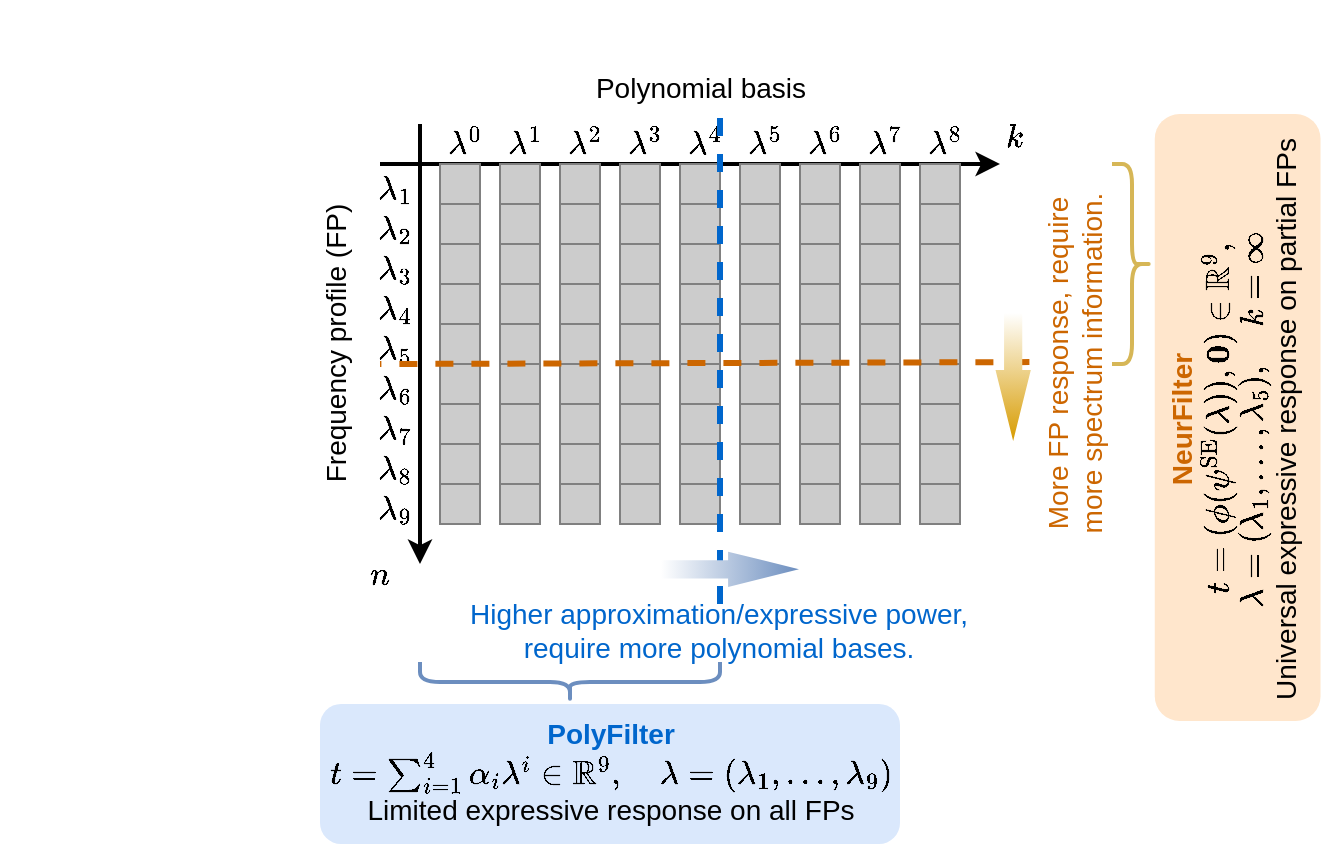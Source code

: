<mxfile version="26.2.2">
  <diagram name="Page-1" id="LFy8D8sm_S8EC0l3r4aR">
    <mxGraphModel dx="982" dy="643" grid="1" gridSize="10" guides="1" tooltips="1" connect="1" arrows="1" fold="1" page="1" pageScale="1" pageWidth="850" pageHeight="1100" math="1" shadow="0">
      <root>
        <mxCell id="0" />
        <mxCell id="1" parent="0" />
        <mxCell id="Vb_XczeB9OSJ4aMoTbUP-14" value="" style="rounded=1;whiteSpace=wrap;html=1;fillColor=#DAE8FC;strokeColor=none;fontSize=14;" parent="1" vertex="1">
          <mxGeometry x="190" y="550" width="290" height="70" as="geometry" />
        </mxCell>
        <mxCell id="ArW-KCB8fQwUY4zR-1p1-346" value="&lt;div style=&quot;&quot;&gt;&lt;div style=&quot;&quot;&gt;&lt;font style=&quot;color: rgb(0, 102, 204);&quot;&gt;&lt;b&gt;PolyFilter&lt;/b&gt;&lt;/font&gt;&lt;/div&gt;&lt;/div&gt;&lt;div style=&quot;&quot;&gt;&lt;font&gt;\(t=\sum_{i=1}^4\alpha_i\lambda^i\in\mathbb R^9,\quad\lambda=(\lambda_1,\dots,\lambda_9)\)&lt;/font&gt;&lt;/div&gt;&lt;div style=&quot;&quot;&gt;&lt;font&gt;Limited expressive response on all FPs&lt;/font&gt;&lt;/div&gt;" style="text;html=1;align=center;verticalAlign=middle;resizable=0;points=[];autosize=1;strokeColor=none;fillColor=none;rounded=0;fontSize=14;" parent="1" vertex="1">
          <mxGeometry x="30" y="554" width="610" height="60" as="geometry" />
        </mxCell>
        <mxCell id="Vb_XczeB9OSJ4aMoTbUP-10" value="" style="rounded=1;whiteSpace=wrap;html=1;fillColor=#FFE6CC;strokeColor=none;rotation=-90;fontSize=14;" parent="1" vertex="1">
          <mxGeometry x="497.07" y="365.31" width="303.5" height="82.88" as="geometry" />
        </mxCell>
        <mxCell id="ArW-KCB8fQwUY4zR-1p1-344" value="&lt;div style=&quot;&quot;&gt;&lt;span style=&quot;background-color: initial;&quot;&gt;&lt;font style=&quot;color: rgb(204, 102, 0);&quot;&gt;&lt;b&gt;NeurFilter&lt;/b&gt;&lt;/font&gt;&lt;/span&gt;&lt;/div&gt;&lt;div style=&quot;&quot;&gt;&lt;font&gt;\(t=(\phi(\psi^{\textrm{SE}}(\lambda)),\mathbf 0)\in\mathbb R^9,\)&lt;/font&gt;&lt;/div&gt;&lt;div style=&quot;&quot;&gt;&lt;font&gt;\(\lambda=(\lambda_1,\dots,\lambda_5),\quad k=\infty\)&lt;/font&gt;&lt;/div&gt;&lt;div style=&quot;font-size: 14px;&quot;&gt;Universal expressive response on partial FPs&lt;/div&gt;" style="text;html=1;align=center;verticalAlign=middle;resizable=0;points=[];autosize=1;strokeColor=none;fillColor=none;rounded=0;rotation=-90;fontSize=14;" parent="1" vertex="1">
          <mxGeometry x="437" y="368" width="420" height="80" as="geometry" />
        </mxCell>
        <mxCell id="ArW-KCB8fQwUY4zR-1p1-1" value="" style="endArrow=classic;html=1;rounded=0;fontSize=14;strokeWidth=2;" parent="1" edge="1">
          <mxGeometry width="50" height="50" relative="1" as="geometry">
            <mxPoint x="220" y="280" as="sourcePoint" />
            <mxPoint x="530" y="280" as="targetPoint" />
          </mxGeometry>
        </mxCell>
        <mxCell id="ArW-KCB8fQwUY4zR-1p1-2" value="" style="endArrow=classic;html=1;rounded=0;fontSize=14;strokeWidth=2;" parent="1" edge="1">
          <mxGeometry width="50" height="50" relative="1" as="geometry">
            <mxPoint x="240" y="260" as="sourcePoint" />
            <mxPoint x="240" y="480" as="targetPoint" />
          </mxGeometry>
        </mxCell>
        <mxCell id="ArW-KCB8fQwUY4zR-1p1-22" value="" style="shape=table;startSize=0;container=1;collapsible=0;childLayout=tableLayout;fontSize=14;strokeColor=#808080;fillColor=#CCCCCC;" parent="1" vertex="1">
          <mxGeometry x="250" y="280" width="20" height="180" as="geometry" />
        </mxCell>
        <mxCell id="ArW-KCB8fQwUY4zR-1p1-23" value="" style="shape=tableRow;horizontal=0;startSize=0;swimlaneHead=0;swimlaneBody=0;strokeColor=#808080;top=0;left=0;bottom=0;right=0;collapsible=0;dropTarget=0;fillColor=none;points=[[0,0.5],[1,0.5]];portConstraint=eastwest;fontSize=14;" parent="ArW-KCB8fQwUY4zR-1p1-22" vertex="1">
          <mxGeometry width="20" height="20" as="geometry" />
        </mxCell>
        <mxCell id="ArW-KCB8fQwUY4zR-1p1-24" value="" style="shape=partialRectangle;html=1;whiteSpace=wrap;connectable=0;strokeColor=#808080;overflow=hidden;fillColor=none;top=0;left=0;bottom=0;right=0;pointerEvents=1;fontSize=14;" parent="ArW-KCB8fQwUY4zR-1p1-23" vertex="1">
          <mxGeometry width="20" height="20" as="geometry">
            <mxRectangle width="20" height="20" as="alternateBounds" />
          </mxGeometry>
        </mxCell>
        <mxCell id="ArW-KCB8fQwUY4zR-1p1-25" value="" style="shape=tableRow;horizontal=0;startSize=0;swimlaneHead=0;swimlaneBody=0;strokeColor=#808080;top=0;left=0;bottom=0;right=0;collapsible=0;dropTarget=0;fillColor=none;points=[[0,0.5],[1,0.5]];portConstraint=eastwest;fontSize=14;" parent="ArW-KCB8fQwUY4zR-1p1-22" vertex="1">
          <mxGeometry y="20" width="20" height="20" as="geometry" />
        </mxCell>
        <mxCell id="ArW-KCB8fQwUY4zR-1p1-26" value="" style="shape=partialRectangle;html=1;whiteSpace=wrap;connectable=0;strokeColor=#808080;overflow=hidden;fillColor=none;top=0;left=0;bottom=0;right=0;pointerEvents=1;fontSize=14;" parent="ArW-KCB8fQwUY4zR-1p1-25" vertex="1">
          <mxGeometry width="20" height="20" as="geometry">
            <mxRectangle width="20" height="20" as="alternateBounds" />
          </mxGeometry>
        </mxCell>
        <mxCell id="ArW-KCB8fQwUY4zR-1p1-27" value="" style="shape=tableRow;horizontal=0;startSize=0;swimlaneHead=0;swimlaneBody=0;strokeColor=#808080;top=0;left=0;bottom=0;right=0;collapsible=0;dropTarget=0;fillColor=none;points=[[0,0.5],[1,0.5]];portConstraint=eastwest;fontSize=14;" parent="ArW-KCB8fQwUY4zR-1p1-22" vertex="1">
          <mxGeometry y="40" width="20" height="20" as="geometry" />
        </mxCell>
        <mxCell id="ArW-KCB8fQwUY4zR-1p1-28" value="" style="shape=partialRectangle;html=1;whiteSpace=wrap;connectable=0;strokeColor=#808080;overflow=hidden;fillColor=none;top=0;left=0;bottom=0;right=0;pointerEvents=1;fontSize=14;" parent="ArW-KCB8fQwUY4zR-1p1-27" vertex="1">
          <mxGeometry width="20" height="20" as="geometry">
            <mxRectangle width="20" height="20" as="alternateBounds" />
          </mxGeometry>
        </mxCell>
        <mxCell id="ArW-KCB8fQwUY4zR-1p1-29" value="" style="shape=tableRow;horizontal=0;startSize=0;swimlaneHead=0;swimlaneBody=0;strokeColor=#808080;top=0;left=0;bottom=0;right=0;collapsible=0;dropTarget=0;fillColor=none;points=[[0,0.5],[1,0.5]];portConstraint=eastwest;fontSize=14;" parent="ArW-KCB8fQwUY4zR-1p1-22" vertex="1">
          <mxGeometry y="60" width="20" height="20" as="geometry" />
        </mxCell>
        <mxCell id="ArW-KCB8fQwUY4zR-1p1-30" value="" style="shape=partialRectangle;html=1;whiteSpace=wrap;connectable=0;strokeColor=#808080;overflow=hidden;fillColor=none;top=0;left=0;bottom=0;right=0;pointerEvents=1;fontSize=14;" parent="ArW-KCB8fQwUY4zR-1p1-29" vertex="1">
          <mxGeometry width="20" height="20" as="geometry">
            <mxRectangle width="20" height="20" as="alternateBounds" />
          </mxGeometry>
        </mxCell>
        <mxCell id="ArW-KCB8fQwUY4zR-1p1-31" value="" style="shape=tableRow;horizontal=0;startSize=0;swimlaneHead=0;swimlaneBody=0;strokeColor=#808080;top=0;left=0;bottom=0;right=0;collapsible=0;dropTarget=0;fillColor=none;points=[[0,0.5],[1,0.5]];portConstraint=eastwest;fontSize=14;" parent="ArW-KCB8fQwUY4zR-1p1-22" vertex="1">
          <mxGeometry y="80" width="20" height="20" as="geometry" />
        </mxCell>
        <mxCell id="ArW-KCB8fQwUY4zR-1p1-32" value="" style="shape=partialRectangle;html=1;whiteSpace=wrap;connectable=0;strokeColor=#808080;overflow=hidden;fillColor=none;top=0;left=0;bottom=0;right=0;pointerEvents=1;fontSize=14;" parent="ArW-KCB8fQwUY4zR-1p1-31" vertex="1">
          <mxGeometry width="20" height="20" as="geometry">
            <mxRectangle width="20" height="20" as="alternateBounds" />
          </mxGeometry>
        </mxCell>
        <mxCell id="ArW-KCB8fQwUY4zR-1p1-33" value="" style="shape=tableRow;horizontal=0;startSize=0;swimlaneHead=0;swimlaneBody=0;strokeColor=#808080;top=0;left=0;bottom=0;right=0;collapsible=0;dropTarget=0;fillColor=none;points=[[0,0.5],[1,0.5]];portConstraint=eastwest;fontSize=14;" parent="ArW-KCB8fQwUY4zR-1p1-22" vertex="1">
          <mxGeometry y="100" width="20" height="20" as="geometry" />
        </mxCell>
        <mxCell id="ArW-KCB8fQwUY4zR-1p1-34" value="" style="shape=partialRectangle;html=1;whiteSpace=wrap;connectable=0;strokeColor=#808080;overflow=hidden;fillColor=none;top=0;left=0;bottom=0;right=0;pointerEvents=1;fontSize=14;" parent="ArW-KCB8fQwUY4zR-1p1-33" vertex="1">
          <mxGeometry width="20" height="20" as="geometry">
            <mxRectangle width="20" height="20" as="alternateBounds" />
          </mxGeometry>
        </mxCell>
        <mxCell id="ArW-KCB8fQwUY4zR-1p1-35" value="" style="shape=tableRow;horizontal=0;startSize=0;swimlaneHead=0;swimlaneBody=0;strokeColor=#808080;top=0;left=0;bottom=0;right=0;collapsible=0;dropTarget=0;fillColor=none;points=[[0,0.5],[1,0.5]];portConstraint=eastwest;fontSize=14;" parent="ArW-KCB8fQwUY4zR-1p1-22" vertex="1">
          <mxGeometry y="120" width="20" height="20" as="geometry" />
        </mxCell>
        <mxCell id="ArW-KCB8fQwUY4zR-1p1-36" value="" style="shape=partialRectangle;html=1;whiteSpace=wrap;connectable=0;strokeColor=#808080;overflow=hidden;fillColor=none;top=0;left=0;bottom=0;right=0;pointerEvents=1;fontSize=14;" parent="ArW-KCB8fQwUY4zR-1p1-35" vertex="1">
          <mxGeometry width="20" height="20" as="geometry">
            <mxRectangle width="20" height="20" as="alternateBounds" />
          </mxGeometry>
        </mxCell>
        <mxCell id="ArW-KCB8fQwUY4zR-1p1-37" value="" style="shape=tableRow;horizontal=0;startSize=0;swimlaneHead=0;swimlaneBody=0;strokeColor=#808080;top=0;left=0;bottom=0;right=0;collapsible=0;dropTarget=0;fillColor=none;points=[[0,0.5],[1,0.5]];portConstraint=eastwest;fontSize=14;" parent="ArW-KCB8fQwUY4zR-1p1-22" vertex="1">
          <mxGeometry y="140" width="20" height="20" as="geometry" />
        </mxCell>
        <mxCell id="ArW-KCB8fQwUY4zR-1p1-38" value="" style="shape=partialRectangle;html=1;whiteSpace=wrap;connectable=0;strokeColor=#808080;overflow=hidden;fillColor=none;top=0;left=0;bottom=0;right=0;pointerEvents=1;fontSize=14;" parent="ArW-KCB8fQwUY4zR-1p1-37" vertex="1">
          <mxGeometry width="20" height="20" as="geometry">
            <mxRectangle width="20" height="20" as="alternateBounds" />
          </mxGeometry>
        </mxCell>
        <mxCell id="ArW-KCB8fQwUY4zR-1p1-39" value="" style="shape=tableRow;horizontal=0;startSize=0;swimlaneHead=0;swimlaneBody=0;strokeColor=#808080;top=0;left=0;bottom=0;right=0;collapsible=0;dropTarget=0;fillColor=none;points=[[0,0.5],[1,0.5]];portConstraint=eastwest;fontSize=14;" parent="ArW-KCB8fQwUY4zR-1p1-22" vertex="1">
          <mxGeometry y="160" width="20" height="20" as="geometry" />
        </mxCell>
        <mxCell id="ArW-KCB8fQwUY4zR-1p1-40" value="" style="shape=partialRectangle;html=1;whiteSpace=wrap;connectable=0;strokeColor=#808080;overflow=hidden;fillColor=none;top=0;left=0;bottom=0;right=0;pointerEvents=1;fontSize=14;" parent="ArW-KCB8fQwUY4zR-1p1-39" vertex="1">
          <mxGeometry width="20" height="20" as="geometry">
            <mxRectangle width="20" height="20" as="alternateBounds" />
          </mxGeometry>
        </mxCell>
        <mxCell id="ArW-KCB8fQwUY4zR-1p1-43" value="" style="shape=table;startSize=0;container=1;collapsible=0;childLayout=tableLayout;fontSize=14;strokeColor=#808080;fillColor=#CCCCCC;" parent="1" vertex="1">
          <mxGeometry x="280" y="280" width="20" height="180" as="geometry" />
        </mxCell>
        <mxCell id="ArW-KCB8fQwUY4zR-1p1-44" value="" style="shape=tableRow;horizontal=0;startSize=0;swimlaneHead=0;swimlaneBody=0;strokeColor=#808080;top=0;left=0;bottom=0;right=0;collapsible=0;dropTarget=0;fillColor=none;points=[[0,0.5],[1,0.5]];portConstraint=eastwest;fontSize=14;" parent="ArW-KCB8fQwUY4zR-1p1-43" vertex="1">
          <mxGeometry width="20" height="20" as="geometry" />
        </mxCell>
        <mxCell id="ArW-KCB8fQwUY4zR-1p1-45" value="" style="shape=partialRectangle;html=1;whiteSpace=wrap;connectable=0;strokeColor=#808080;overflow=hidden;fillColor=none;top=0;left=0;bottom=0;right=0;pointerEvents=1;fontSize=14;" parent="ArW-KCB8fQwUY4zR-1p1-44" vertex="1">
          <mxGeometry width="20" height="20" as="geometry">
            <mxRectangle width="20" height="20" as="alternateBounds" />
          </mxGeometry>
        </mxCell>
        <mxCell id="ArW-KCB8fQwUY4zR-1p1-46" value="" style="shape=tableRow;horizontal=0;startSize=0;swimlaneHead=0;swimlaneBody=0;strokeColor=#808080;top=0;left=0;bottom=0;right=0;collapsible=0;dropTarget=0;fillColor=none;points=[[0,0.5],[1,0.5]];portConstraint=eastwest;fontSize=14;" parent="ArW-KCB8fQwUY4zR-1p1-43" vertex="1">
          <mxGeometry y="20" width="20" height="20" as="geometry" />
        </mxCell>
        <mxCell id="ArW-KCB8fQwUY4zR-1p1-47" value="" style="shape=partialRectangle;html=1;whiteSpace=wrap;connectable=0;strokeColor=#808080;overflow=hidden;fillColor=none;top=0;left=0;bottom=0;right=0;pointerEvents=1;fontSize=14;" parent="ArW-KCB8fQwUY4zR-1p1-46" vertex="1">
          <mxGeometry width="20" height="20" as="geometry">
            <mxRectangle width="20" height="20" as="alternateBounds" />
          </mxGeometry>
        </mxCell>
        <mxCell id="ArW-KCB8fQwUY4zR-1p1-48" value="" style="shape=tableRow;horizontal=0;startSize=0;swimlaneHead=0;swimlaneBody=0;strokeColor=#808080;top=0;left=0;bottom=0;right=0;collapsible=0;dropTarget=0;fillColor=none;points=[[0,0.5],[1,0.5]];portConstraint=eastwest;fontSize=14;" parent="ArW-KCB8fQwUY4zR-1p1-43" vertex="1">
          <mxGeometry y="40" width="20" height="20" as="geometry" />
        </mxCell>
        <mxCell id="ArW-KCB8fQwUY4zR-1p1-49" value="" style="shape=partialRectangle;html=1;whiteSpace=wrap;connectable=0;strokeColor=#808080;overflow=hidden;fillColor=none;top=0;left=0;bottom=0;right=0;pointerEvents=1;fontSize=14;" parent="ArW-KCB8fQwUY4zR-1p1-48" vertex="1">
          <mxGeometry width="20" height="20" as="geometry">
            <mxRectangle width="20" height="20" as="alternateBounds" />
          </mxGeometry>
        </mxCell>
        <mxCell id="ArW-KCB8fQwUY4zR-1p1-50" value="" style="shape=tableRow;horizontal=0;startSize=0;swimlaneHead=0;swimlaneBody=0;strokeColor=#808080;top=0;left=0;bottom=0;right=0;collapsible=0;dropTarget=0;fillColor=none;points=[[0,0.5],[1,0.5]];portConstraint=eastwest;fontSize=14;" parent="ArW-KCB8fQwUY4zR-1p1-43" vertex="1">
          <mxGeometry y="60" width="20" height="20" as="geometry" />
        </mxCell>
        <mxCell id="ArW-KCB8fQwUY4zR-1p1-51" value="" style="shape=partialRectangle;html=1;whiteSpace=wrap;connectable=0;strokeColor=#808080;overflow=hidden;fillColor=none;top=0;left=0;bottom=0;right=0;pointerEvents=1;fontSize=14;" parent="ArW-KCB8fQwUY4zR-1p1-50" vertex="1">
          <mxGeometry width="20" height="20" as="geometry">
            <mxRectangle width="20" height="20" as="alternateBounds" />
          </mxGeometry>
        </mxCell>
        <mxCell id="ArW-KCB8fQwUY4zR-1p1-52" value="" style="shape=tableRow;horizontal=0;startSize=0;swimlaneHead=0;swimlaneBody=0;strokeColor=#808080;top=0;left=0;bottom=0;right=0;collapsible=0;dropTarget=0;fillColor=none;points=[[0,0.5],[1,0.5]];portConstraint=eastwest;fontSize=14;" parent="ArW-KCB8fQwUY4zR-1p1-43" vertex="1">
          <mxGeometry y="80" width="20" height="20" as="geometry" />
        </mxCell>
        <mxCell id="ArW-KCB8fQwUY4zR-1p1-53" value="" style="shape=partialRectangle;html=1;whiteSpace=wrap;connectable=0;strokeColor=#808080;overflow=hidden;fillColor=none;top=0;left=0;bottom=0;right=0;pointerEvents=1;fontSize=14;" parent="ArW-KCB8fQwUY4zR-1p1-52" vertex="1">
          <mxGeometry width="20" height="20" as="geometry">
            <mxRectangle width="20" height="20" as="alternateBounds" />
          </mxGeometry>
        </mxCell>
        <mxCell id="ArW-KCB8fQwUY4zR-1p1-54" value="" style="shape=tableRow;horizontal=0;startSize=0;swimlaneHead=0;swimlaneBody=0;strokeColor=#808080;top=0;left=0;bottom=0;right=0;collapsible=0;dropTarget=0;fillColor=none;points=[[0,0.5],[1,0.5]];portConstraint=eastwest;fontSize=14;" parent="ArW-KCB8fQwUY4zR-1p1-43" vertex="1">
          <mxGeometry y="100" width="20" height="20" as="geometry" />
        </mxCell>
        <mxCell id="ArW-KCB8fQwUY4zR-1p1-55" value="" style="shape=partialRectangle;html=1;whiteSpace=wrap;connectable=0;strokeColor=#808080;overflow=hidden;fillColor=none;top=0;left=0;bottom=0;right=0;pointerEvents=1;fontSize=14;" parent="ArW-KCB8fQwUY4zR-1p1-54" vertex="1">
          <mxGeometry width="20" height="20" as="geometry">
            <mxRectangle width="20" height="20" as="alternateBounds" />
          </mxGeometry>
        </mxCell>
        <mxCell id="ArW-KCB8fQwUY4zR-1p1-56" value="" style="shape=tableRow;horizontal=0;startSize=0;swimlaneHead=0;swimlaneBody=0;strokeColor=#808080;top=0;left=0;bottom=0;right=0;collapsible=0;dropTarget=0;fillColor=none;points=[[0,0.5],[1,0.5]];portConstraint=eastwest;fontSize=14;" parent="ArW-KCB8fQwUY4zR-1p1-43" vertex="1">
          <mxGeometry y="120" width="20" height="20" as="geometry" />
        </mxCell>
        <mxCell id="ArW-KCB8fQwUY4zR-1p1-57" value="" style="shape=partialRectangle;html=1;whiteSpace=wrap;connectable=0;strokeColor=#808080;overflow=hidden;fillColor=none;top=0;left=0;bottom=0;right=0;pointerEvents=1;fontSize=14;" parent="ArW-KCB8fQwUY4zR-1p1-56" vertex="1">
          <mxGeometry width="20" height="20" as="geometry">
            <mxRectangle width="20" height="20" as="alternateBounds" />
          </mxGeometry>
        </mxCell>
        <mxCell id="ArW-KCB8fQwUY4zR-1p1-58" value="" style="shape=tableRow;horizontal=0;startSize=0;swimlaneHead=0;swimlaneBody=0;strokeColor=#808080;top=0;left=0;bottom=0;right=0;collapsible=0;dropTarget=0;fillColor=none;points=[[0,0.5],[1,0.5]];portConstraint=eastwest;fontSize=14;" parent="ArW-KCB8fQwUY4zR-1p1-43" vertex="1">
          <mxGeometry y="140" width="20" height="20" as="geometry" />
        </mxCell>
        <mxCell id="ArW-KCB8fQwUY4zR-1p1-59" value="" style="shape=partialRectangle;html=1;whiteSpace=wrap;connectable=0;strokeColor=#808080;overflow=hidden;fillColor=none;top=0;left=0;bottom=0;right=0;pointerEvents=1;fontSize=14;" parent="ArW-KCB8fQwUY4zR-1p1-58" vertex="1">
          <mxGeometry width="20" height="20" as="geometry">
            <mxRectangle width="20" height="20" as="alternateBounds" />
          </mxGeometry>
        </mxCell>
        <mxCell id="ArW-KCB8fQwUY4zR-1p1-60" value="" style="shape=tableRow;horizontal=0;startSize=0;swimlaneHead=0;swimlaneBody=0;strokeColor=#808080;top=0;left=0;bottom=0;right=0;collapsible=0;dropTarget=0;fillColor=none;points=[[0,0.5],[1,0.5]];portConstraint=eastwest;fontSize=14;" parent="ArW-KCB8fQwUY4zR-1p1-43" vertex="1">
          <mxGeometry y="160" width="20" height="20" as="geometry" />
        </mxCell>
        <mxCell id="ArW-KCB8fQwUY4zR-1p1-61" value="" style="shape=partialRectangle;html=1;whiteSpace=wrap;connectable=0;strokeColor=#808080;overflow=hidden;fillColor=none;top=0;left=0;bottom=0;right=0;pointerEvents=1;fontSize=14;" parent="ArW-KCB8fQwUY4zR-1p1-60" vertex="1">
          <mxGeometry width="20" height="20" as="geometry">
            <mxRectangle width="20" height="20" as="alternateBounds" />
          </mxGeometry>
        </mxCell>
        <mxCell id="ArW-KCB8fQwUY4zR-1p1-64" value="" style="shape=table;startSize=0;container=1;collapsible=0;childLayout=tableLayout;fontSize=14;strokeColor=#808080;fillColor=#CCCCCC;" parent="1" vertex="1">
          <mxGeometry x="310" y="280" width="20" height="180" as="geometry" />
        </mxCell>
        <mxCell id="ArW-KCB8fQwUY4zR-1p1-65" value="" style="shape=tableRow;horizontal=0;startSize=0;swimlaneHead=0;swimlaneBody=0;strokeColor=#808080;top=0;left=0;bottom=0;right=0;collapsible=0;dropTarget=0;fillColor=none;points=[[0,0.5],[1,0.5]];portConstraint=eastwest;fontSize=14;" parent="ArW-KCB8fQwUY4zR-1p1-64" vertex="1">
          <mxGeometry width="20" height="20" as="geometry" />
        </mxCell>
        <mxCell id="ArW-KCB8fQwUY4zR-1p1-66" value="" style="shape=partialRectangle;html=1;whiteSpace=wrap;connectable=0;strokeColor=#808080;overflow=hidden;fillColor=none;top=0;left=0;bottom=0;right=0;pointerEvents=1;fontSize=14;" parent="ArW-KCB8fQwUY4zR-1p1-65" vertex="1">
          <mxGeometry width="20" height="20" as="geometry">
            <mxRectangle width="20" height="20" as="alternateBounds" />
          </mxGeometry>
        </mxCell>
        <mxCell id="ArW-KCB8fQwUY4zR-1p1-67" value="" style="shape=tableRow;horizontal=0;startSize=0;swimlaneHead=0;swimlaneBody=0;strokeColor=#808080;top=0;left=0;bottom=0;right=0;collapsible=0;dropTarget=0;fillColor=none;points=[[0,0.5],[1,0.5]];portConstraint=eastwest;fontSize=14;" parent="ArW-KCB8fQwUY4zR-1p1-64" vertex="1">
          <mxGeometry y="20" width="20" height="20" as="geometry" />
        </mxCell>
        <mxCell id="ArW-KCB8fQwUY4zR-1p1-68" value="" style="shape=partialRectangle;html=1;whiteSpace=wrap;connectable=0;strokeColor=#808080;overflow=hidden;fillColor=none;top=0;left=0;bottom=0;right=0;pointerEvents=1;fontSize=14;" parent="ArW-KCB8fQwUY4zR-1p1-67" vertex="1">
          <mxGeometry width="20" height="20" as="geometry">
            <mxRectangle width="20" height="20" as="alternateBounds" />
          </mxGeometry>
        </mxCell>
        <mxCell id="ArW-KCB8fQwUY4zR-1p1-69" value="" style="shape=tableRow;horizontal=0;startSize=0;swimlaneHead=0;swimlaneBody=0;strokeColor=#808080;top=0;left=0;bottom=0;right=0;collapsible=0;dropTarget=0;fillColor=none;points=[[0,0.5],[1,0.5]];portConstraint=eastwest;fontSize=14;" parent="ArW-KCB8fQwUY4zR-1p1-64" vertex="1">
          <mxGeometry y="40" width="20" height="20" as="geometry" />
        </mxCell>
        <mxCell id="ArW-KCB8fQwUY4zR-1p1-70" value="" style="shape=partialRectangle;html=1;whiteSpace=wrap;connectable=0;strokeColor=#808080;overflow=hidden;fillColor=none;top=0;left=0;bottom=0;right=0;pointerEvents=1;fontSize=14;" parent="ArW-KCB8fQwUY4zR-1p1-69" vertex="1">
          <mxGeometry width="20" height="20" as="geometry">
            <mxRectangle width="20" height="20" as="alternateBounds" />
          </mxGeometry>
        </mxCell>
        <mxCell id="ArW-KCB8fQwUY4zR-1p1-71" value="" style="shape=tableRow;horizontal=0;startSize=0;swimlaneHead=0;swimlaneBody=0;strokeColor=#808080;top=0;left=0;bottom=0;right=0;collapsible=0;dropTarget=0;fillColor=none;points=[[0,0.5],[1,0.5]];portConstraint=eastwest;fontSize=14;" parent="ArW-KCB8fQwUY4zR-1p1-64" vertex="1">
          <mxGeometry y="60" width="20" height="20" as="geometry" />
        </mxCell>
        <mxCell id="ArW-KCB8fQwUY4zR-1p1-72" value="" style="shape=partialRectangle;html=1;whiteSpace=wrap;connectable=0;strokeColor=#808080;overflow=hidden;fillColor=none;top=0;left=0;bottom=0;right=0;pointerEvents=1;fontSize=14;" parent="ArW-KCB8fQwUY4zR-1p1-71" vertex="1">
          <mxGeometry width="20" height="20" as="geometry">
            <mxRectangle width="20" height="20" as="alternateBounds" />
          </mxGeometry>
        </mxCell>
        <mxCell id="ArW-KCB8fQwUY4zR-1p1-73" value="" style="shape=tableRow;horizontal=0;startSize=0;swimlaneHead=0;swimlaneBody=0;strokeColor=#808080;top=0;left=0;bottom=0;right=0;collapsible=0;dropTarget=0;fillColor=none;points=[[0,0.5],[1,0.5]];portConstraint=eastwest;fontSize=14;" parent="ArW-KCB8fQwUY4zR-1p1-64" vertex="1">
          <mxGeometry y="80" width="20" height="20" as="geometry" />
        </mxCell>
        <mxCell id="ArW-KCB8fQwUY4zR-1p1-74" value="" style="shape=partialRectangle;html=1;whiteSpace=wrap;connectable=0;strokeColor=#808080;overflow=hidden;fillColor=none;top=0;left=0;bottom=0;right=0;pointerEvents=1;fontSize=14;" parent="ArW-KCB8fQwUY4zR-1p1-73" vertex="1">
          <mxGeometry width="20" height="20" as="geometry">
            <mxRectangle width="20" height="20" as="alternateBounds" />
          </mxGeometry>
        </mxCell>
        <mxCell id="ArW-KCB8fQwUY4zR-1p1-75" value="" style="shape=tableRow;horizontal=0;startSize=0;swimlaneHead=0;swimlaneBody=0;strokeColor=#808080;top=0;left=0;bottom=0;right=0;collapsible=0;dropTarget=0;fillColor=none;points=[[0,0.5],[1,0.5]];portConstraint=eastwest;fontSize=14;" parent="ArW-KCB8fQwUY4zR-1p1-64" vertex="1">
          <mxGeometry y="100" width="20" height="20" as="geometry" />
        </mxCell>
        <mxCell id="ArW-KCB8fQwUY4zR-1p1-76" value="" style="shape=partialRectangle;html=1;whiteSpace=wrap;connectable=0;strokeColor=#808080;overflow=hidden;fillColor=none;top=0;left=0;bottom=0;right=0;pointerEvents=1;fontSize=14;" parent="ArW-KCB8fQwUY4zR-1p1-75" vertex="1">
          <mxGeometry width="20" height="20" as="geometry">
            <mxRectangle width="20" height="20" as="alternateBounds" />
          </mxGeometry>
        </mxCell>
        <mxCell id="ArW-KCB8fQwUY4zR-1p1-77" value="" style="shape=tableRow;horizontal=0;startSize=0;swimlaneHead=0;swimlaneBody=0;strokeColor=#808080;top=0;left=0;bottom=0;right=0;collapsible=0;dropTarget=0;fillColor=none;points=[[0,0.5],[1,0.5]];portConstraint=eastwest;fontSize=14;" parent="ArW-KCB8fQwUY4zR-1p1-64" vertex="1">
          <mxGeometry y="120" width="20" height="20" as="geometry" />
        </mxCell>
        <mxCell id="ArW-KCB8fQwUY4zR-1p1-78" value="" style="shape=partialRectangle;html=1;whiteSpace=wrap;connectable=0;strokeColor=#808080;overflow=hidden;fillColor=none;top=0;left=0;bottom=0;right=0;pointerEvents=1;fontSize=14;" parent="ArW-KCB8fQwUY4zR-1p1-77" vertex="1">
          <mxGeometry width="20" height="20" as="geometry">
            <mxRectangle width="20" height="20" as="alternateBounds" />
          </mxGeometry>
        </mxCell>
        <mxCell id="ArW-KCB8fQwUY4zR-1p1-79" value="" style="shape=tableRow;horizontal=0;startSize=0;swimlaneHead=0;swimlaneBody=0;strokeColor=#808080;top=0;left=0;bottom=0;right=0;collapsible=0;dropTarget=0;fillColor=none;points=[[0,0.5],[1,0.5]];portConstraint=eastwest;fontSize=14;" parent="ArW-KCB8fQwUY4zR-1p1-64" vertex="1">
          <mxGeometry y="140" width="20" height="20" as="geometry" />
        </mxCell>
        <mxCell id="ArW-KCB8fQwUY4zR-1p1-80" value="" style="shape=partialRectangle;html=1;whiteSpace=wrap;connectable=0;strokeColor=#808080;overflow=hidden;fillColor=none;top=0;left=0;bottom=0;right=0;pointerEvents=1;fontSize=14;" parent="ArW-KCB8fQwUY4zR-1p1-79" vertex="1">
          <mxGeometry width="20" height="20" as="geometry">
            <mxRectangle width="20" height="20" as="alternateBounds" />
          </mxGeometry>
        </mxCell>
        <mxCell id="ArW-KCB8fQwUY4zR-1p1-81" value="" style="shape=tableRow;horizontal=0;startSize=0;swimlaneHead=0;swimlaneBody=0;strokeColor=#808080;top=0;left=0;bottom=0;right=0;collapsible=0;dropTarget=0;fillColor=none;points=[[0,0.5],[1,0.5]];portConstraint=eastwest;fontSize=14;" parent="ArW-KCB8fQwUY4zR-1p1-64" vertex="1">
          <mxGeometry y="160" width="20" height="20" as="geometry" />
        </mxCell>
        <mxCell id="ArW-KCB8fQwUY4zR-1p1-82" value="" style="shape=partialRectangle;html=1;whiteSpace=wrap;connectable=0;strokeColor=#808080;overflow=hidden;fillColor=none;top=0;left=0;bottom=0;right=0;pointerEvents=1;fontSize=14;" parent="ArW-KCB8fQwUY4zR-1p1-81" vertex="1">
          <mxGeometry width="20" height="20" as="geometry">
            <mxRectangle width="20" height="20" as="alternateBounds" />
          </mxGeometry>
        </mxCell>
        <mxCell id="ArW-KCB8fQwUY4zR-1p1-85" value="" style="shape=table;startSize=0;container=1;collapsible=0;childLayout=tableLayout;fontSize=14;strokeColor=#808080;fillColor=#CCCCCC;" parent="1" vertex="1">
          <mxGeometry x="340" y="280" width="20" height="180" as="geometry" />
        </mxCell>
        <mxCell id="ArW-KCB8fQwUY4zR-1p1-86" value="" style="shape=tableRow;horizontal=0;startSize=0;swimlaneHead=0;swimlaneBody=0;strokeColor=#808080;top=0;left=0;bottom=0;right=0;collapsible=0;dropTarget=0;fillColor=none;points=[[0,0.5],[1,0.5]];portConstraint=eastwest;fontSize=14;" parent="ArW-KCB8fQwUY4zR-1p1-85" vertex="1">
          <mxGeometry width="20" height="20" as="geometry" />
        </mxCell>
        <mxCell id="ArW-KCB8fQwUY4zR-1p1-87" value="" style="shape=partialRectangle;html=1;whiteSpace=wrap;connectable=0;strokeColor=#808080;overflow=hidden;fillColor=none;top=0;left=0;bottom=0;right=0;pointerEvents=1;fontSize=14;" parent="ArW-KCB8fQwUY4zR-1p1-86" vertex="1">
          <mxGeometry width="20" height="20" as="geometry">
            <mxRectangle width="20" height="20" as="alternateBounds" />
          </mxGeometry>
        </mxCell>
        <mxCell id="ArW-KCB8fQwUY4zR-1p1-88" value="" style="shape=tableRow;horizontal=0;startSize=0;swimlaneHead=0;swimlaneBody=0;strokeColor=#808080;top=0;left=0;bottom=0;right=0;collapsible=0;dropTarget=0;fillColor=none;points=[[0,0.5],[1,0.5]];portConstraint=eastwest;fontSize=14;" parent="ArW-KCB8fQwUY4zR-1p1-85" vertex="1">
          <mxGeometry y="20" width="20" height="20" as="geometry" />
        </mxCell>
        <mxCell id="ArW-KCB8fQwUY4zR-1p1-89" value="" style="shape=partialRectangle;html=1;whiteSpace=wrap;connectable=0;strokeColor=#808080;overflow=hidden;fillColor=none;top=0;left=0;bottom=0;right=0;pointerEvents=1;fontSize=14;" parent="ArW-KCB8fQwUY4zR-1p1-88" vertex="1">
          <mxGeometry width="20" height="20" as="geometry">
            <mxRectangle width="20" height="20" as="alternateBounds" />
          </mxGeometry>
        </mxCell>
        <mxCell id="ArW-KCB8fQwUY4zR-1p1-90" value="" style="shape=tableRow;horizontal=0;startSize=0;swimlaneHead=0;swimlaneBody=0;strokeColor=#808080;top=0;left=0;bottom=0;right=0;collapsible=0;dropTarget=0;fillColor=none;points=[[0,0.5],[1,0.5]];portConstraint=eastwest;fontSize=14;" parent="ArW-KCB8fQwUY4zR-1p1-85" vertex="1">
          <mxGeometry y="40" width="20" height="20" as="geometry" />
        </mxCell>
        <mxCell id="ArW-KCB8fQwUY4zR-1p1-91" value="" style="shape=partialRectangle;html=1;whiteSpace=wrap;connectable=0;strokeColor=#808080;overflow=hidden;fillColor=none;top=0;left=0;bottom=0;right=0;pointerEvents=1;fontSize=14;" parent="ArW-KCB8fQwUY4zR-1p1-90" vertex="1">
          <mxGeometry width="20" height="20" as="geometry">
            <mxRectangle width="20" height="20" as="alternateBounds" />
          </mxGeometry>
        </mxCell>
        <mxCell id="ArW-KCB8fQwUY4zR-1p1-92" value="" style="shape=tableRow;horizontal=0;startSize=0;swimlaneHead=0;swimlaneBody=0;strokeColor=#808080;top=0;left=0;bottom=0;right=0;collapsible=0;dropTarget=0;fillColor=none;points=[[0,0.5],[1,0.5]];portConstraint=eastwest;fontSize=14;" parent="ArW-KCB8fQwUY4zR-1p1-85" vertex="1">
          <mxGeometry y="60" width="20" height="20" as="geometry" />
        </mxCell>
        <mxCell id="ArW-KCB8fQwUY4zR-1p1-93" value="" style="shape=partialRectangle;html=1;whiteSpace=wrap;connectable=0;strokeColor=#808080;overflow=hidden;fillColor=none;top=0;left=0;bottom=0;right=0;pointerEvents=1;fontSize=14;" parent="ArW-KCB8fQwUY4zR-1p1-92" vertex="1">
          <mxGeometry width="20" height="20" as="geometry">
            <mxRectangle width="20" height="20" as="alternateBounds" />
          </mxGeometry>
        </mxCell>
        <mxCell id="ArW-KCB8fQwUY4zR-1p1-94" value="" style="shape=tableRow;horizontal=0;startSize=0;swimlaneHead=0;swimlaneBody=0;strokeColor=#808080;top=0;left=0;bottom=0;right=0;collapsible=0;dropTarget=0;fillColor=none;points=[[0,0.5],[1,0.5]];portConstraint=eastwest;fontSize=14;" parent="ArW-KCB8fQwUY4zR-1p1-85" vertex="1">
          <mxGeometry y="80" width="20" height="20" as="geometry" />
        </mxCell>
        <mxCell id="ArW-KCB8fQwUY4zR-1p1-95" value="" style="shape=partialRectangle;html=1;whiteSpace=wrap;connectable=0;strokeColor=#808080;overflow=hidden;fillColor=none;top=0;left=0;bottom=0;right=0;pointerEvents=1;fontSize=14;" parent="ArW-KCB8fQwUY4zR-1p1-94" vertex="1">
          <mxGeometry width="20" height="20" as="geometry">
            <mxRectangle width="20" height="20" as="alternateBounds" />
          </mxGeometry>
        </mxCell>
        <mxCell id="ArW-KCB8fQwUY4zR-1p1-96" value="" style="shape=tableRow;horizontal=0;startSize=0;swimlaneHead=0;swimlaneBody=0;strokeColor=#808080;top=0;left=0;bottom=0;right=0;collapsible=0;dropTarget=0;fillColor=none;points=[[0,0.5],[1,0.5]];portConstraint=eastwest;fontSize=14;" parent="ArW-KCB8fQwUY4zR-1p1-85" vertex="1">
          <mxGeometry y="100" width="20" height="20" as="geometry" />
        </mxCell>
        <mxCell id="ArW-KCB8fQwUY4zR-1p1-97" value="" style="shape=partialRectangle;html=1;whiteSpace=wrap;connectable=0;strokeColor=#808080;overflow=hidden;fillColor=none;top=0;left=0;bottom=0;right=0;pointerEvents=1;fontSize=14;" parent="ArW-KCB8fQwUY4zR-1p1-96" vertex="1">
          <mxGeometry width="20" height="20" as="geometry">
            <mxRectangle width="20" height="20" as="alternateBounds" />
          </mxGeometry>
        </mxCell>
        <mxCell id="ArW-KCB8fQwUY4zR-1p1-98" value="" style="shape=tableRow;horizontal=0;startSize=0;swimlaneHead=0;swimlaneBody=0;strokeColor=#808080;top=0;left=0;bottom=0;right=0;collapsible=0;dropTarget=0;fillColor=none;points=[[0,0.5],[1,0.5]];portConstraint=eastwest;fontSize=14;" parent="ArW-KCB8fQwUY4zR-1p1-85" vertex="1">
          <mxGeometry y="120" width="20" height="20" as="geometry" />
        </mxCell>
        <mxCell id="ArW-KCB8fQwUY4zR-1p1-99" value="" style="shape=partialRectangle;html=1;whiteSpace=wrap;connectable=0;strokeColor=#808080;overflow=hidden;fillColor=none;top=0;left=0;bottom=0;right=0;pointerEvents=1;fontSize=14;" parent="ArW-KCB8fQwUY4zR-1p1-98" vertex="1">
          <mxGeometry width="20" height="20" as="geometry">
            <mxRectangle width="20" height="20" as="alternateBounds" />
          </mxGeometry>
        </mxCell>
        <mxCell id="ArW-KCB8fQwUY4zR-1p1-100" value="" style="shape=tableRow;horizontal=0;startSize=0;swimlaneHead=0;swimlaneBody=0;strokeColor=#808080;top=0;left=0;bottom=0;right=0;collapsible=0;dropTarget=0;fillColor=none;points=[[0,0.5],[1,0.5]];portConstraint=eastwest;fontSize=14;" parent="ArW-KCB8fQwUY4zR-1p1-85" vertex="1">
          <mxGeometry y="140" width="20" height="20" as="geometry" />
        </mxCell>
        <mxCell id="ArW-KCB8fQwUY4zR-1p1-101" value="" style="shape=partialRectangle;html=1;whiteSpace=wrap;connectable=0;strokeColor=#808080;overflow=hidden;fillColor=none;top=0;left=0;bottom=0;right=0;pointerEvents=1;fontSize=14;" parent="ArW-KCB8fQwUY4zR-1p1-100" vertex="1">
          <mxGeometry width="20" height="20" as="geometry">
            <mxRectangle width="20" height="20" as="alternateBounds" />
          </mxGeometry>
        </mxCell>
        <mxCell id="ArW-KCB8fQwUY4zR-1p1-102" value="" style="shape=tableRow;horizontal=0;startSize=0;swimlaneHead=0;swimlaneBody=0;strokeColor=#808080;top=0;left=0;bottom=0;right=0;collapsible=0;dropTarget=0;fillColor=none;points=[[0,0.5],[1,0.5]];portConstraint=eastwest;fontSize=14;" parent="ArW-KCB8fQwUY4zR-1p1-85" vertex="1">
          <mxGeometry y="160" width="20" height="20" as="geometry" />
        </mxCell>
        <mxCell id="ArW-KCB8fQwUY4zR-1p1-103" value="" style="shape=partialRectangle;html=1;whiteSpace=wrap;connectable=0;strokeColor=#808080;overflow=hidden;fillColor=none;top=0;left=0;bottom=0;right=0;pointerEvents=1;fontSize=14;" parent="ArW-KCB8fQwUY4zR-1p1-102" vertex="1">
          <mxGeometry width="20" height="20" as="geometry">
            <mxRectangle width="20" height="20" as="alternateBounds" />
          </mxGeometry>
        </mxCell>
        <mxCell id="ArW-KCB8fQwUY4zR-1p1-106" value="" style="shape=table;startSize=0;container=1;collapsible=0;childLayout=tableLayout;fontSize=14;strokeColor=#808080;fillColor=#CCCCCC;" parent="1" vertex="1">
          <mxGeometry x="370" y="280" width="20" height="180" as="geometry" />
        </mxCell>
        <mxCell id="ArW-KCB8fQwUY4zR-1p1-107" value="" style="shape=tableRow;horizontal=0;startSize=0;swimlaneHead=0;swimlaneBody=0;strokeColor=#808080;top=0;left=0;bottom=0;right=0;collapsible=0;dropTarget=0;fillColor=none;points=[[0,0.5],[1,0.5]];portConstraint=eastwest;fontSize=14;" parent="ArW-KCB8fQwUY4zR-1p1-106" vertex="1">
          <mxGeometry width="20" height="20" as="geometry" />
        </mxCell>
        <mxCell id="ArW-KCB8fQwUY4zR-1p1-108" value="" style="shape=partialRectangle;html=1;whiteSpace=wrap;connectable=0;strokeColor=#808080;overflow=hidden;fillColor=none;top=0;left=0;bottom=0;right=0;pointerEvents=1;fontSize=14;" parent="ArW-KCB8fQwUY4zR-1p1-107" vertex="1">
          <mxGeometry width="20" height="20" as="geometry">
            <mxRectangle width="20" height="20" as="alternateBounds" />
          </mxGeometry>
        </mxCell>
        <mxCell id="ArW-KCB8fQwUY4zR-1p1-109" value="" style="shape=tableRow;horizontal=0;startSize=0;swimlaneHead=0;swimlaneBody=0;strokeColor=#808080;top=0;left=0;bottom=0;right=0;collapsible=0;dropTarget=0;fillColor=none;points=[[0,0.5],[1,0.5]];portConstraint=eastwest;fontSize=14;" parent="ArW-KCB8fQwUY4zR-1p1-106" vertex="1">
          <mxGeometry y="20" width="20" height="20" as="geometry" />
        </mxCell>
        <mxCell id="ArW-KCB8fQwUY4zR-1p1-110" value="" style="shape=partialRectangle;html=1;whiteSpace=wrap;connectable=0;strokeColor=#808080;overflow=hidden;fillColor=none;top=0;left=0;bottom=0;right=0;pointerEvents=1;fontSize=14;" parent="ArW-KCB8fQwUY4zR-1p1-109" vertex="1">
          <mxGeometry width="20" height="20" as="geometry">
            <mxRectangle width="20" height="20" as="alternateBounds" />
          </mxGeometry>
        </mxCell>
        <mxCell id="ArW-KCB8fQwUY4zR-1p1-111" value="" style="shape=tableRow;horizontal=0;startSize=0;swimlaneHead=0;swimlaneBody=0;strokeColor=#808080;top=0;left=0;bottom=0;right=0;collapsible=0;dropTarget=0;fillColor=none;points=[[0,0.5],[1,0.5]];portConstraint=eastwest;fontSize=14;" parent="ArW-KCB8fQwUY4zR-1p1-106" vertex="1">
          <mxGeometry y="40" width="20" height="20" as="geometry" />
        </mxCell>
        <mxCell id="ArW-KCB8fQwUY4zR-1p1-112" value="" style="shape=partialRectangle;html=1;whiteSpace=wrap;connectable=0;strokeColor=#808080;overflow=hidden;fillColor=none;top=0;left=0;bottom=0;right=0;pointerEvents=1;fontSize=14;" parent="ArW-KCB8fQwUY4zR-1p1-111" vertex="1">
          <mxGeometry width="20" height="20" as="geometry">
            <mxRectangle width="20" height="20" as="alternateBounds" />
          </mxGeometry>
        </mxCell>
        <mxCell id="ArW-KCB8fQwUY4zR-1p1-113" value="" style="shape=tableRow;horizontal=0;startSize=0;swimlaneHead=0;swimlaneBody=0;strokeColor=#808080;top=0;left=0;bottom=0;right=0;collapsible=0;dropTarget=0;fillColor=none;points=[[0,0.5],[1,0.5]];portConstraint=eastwest;fontSize=14;" parent="ArW-KCB8fQwUY4zR-1p1-106" vertex="1">
          <mxGeometry y="60" width="20" height="20" as="geometry" />
        </mxCell>
        <mxCell id="ArW-KCB8fQwUY4zR-1p1-114" value="" style="shape=partialRectangle;html=1;whiteSpace=wrap;connectable=0;strokeColor=#808080;overflow=hidden;fillColor=none;top=0;left=0;bottom=0;right=0;pointerEvents=1;fontSize=14;" parent="ArW-KCB8fQwUY4zR-1p1-113" vertex="1">
          <mxGeometry width="20" height="20" as="geometry">
            <mxRectangle width="20" height="20" as="alternateBounds" />
          </mxGeometry>
        </mxCell>
        <mxCell id="ArW-KCB8fQwUY4zR-1p1-115" value="" style="shape=tableRow;horizontal=0;startSize=0;swimlaneHead=0;swimlaneBody=0;strokeColor=#808080;top=0;left=0;bottom=0;right=0;collapsible=0;dropTarget=0;fillColor=none;points=[[0,0.5],[1,0.5]];portConstraint=eastwest;fontSize=14;" parent="ArW-KCB8fQwUY4zR-1p1-106" vertex="1">
          <mxGeometry y="80" width="20" height="20" as="geometry" />
        </mxCell>
        <mxCell id="ArW-KCB8fQwUY4zR-1p1-116" value="" style="shape=partialRectangle;html=1;whiteSpace=wrap;connectable=0;strokeColor=#808080;overflow=hidden;fillColor=none;top=0;left=0;bottom=0;right=0;pointerEvents=1;fontSize=14;" parent="ArW-KCB8fQwUY4zR-1p1-115" vertex="1">
          <mxGeometry width="20" height="20" as="geometry">
            <mxRectangle width="20" height="20" as="alternateBounds" />
          </mxGeometry>
        </mxCell>
        <mxCell id="ArW-KCB8fQwUY4zR-1p1-117" value="" style="shape=tableRow;horizontal=0;startSize=0;swimlaneHead=0;swimlaneBody=0;strokeColor=#808080;top=0;left=0;bottom=0;right=0;collapsible=0;dropTarget=0;fillColor=none;points=[[0,0.5],[1,0.5]];portConstraint=eastwest;fontSize=14;" parent="ArW-KCB8fQwUY4zR-1p1-106" vertex="1">
          <mxGeometry y="100" width="20" height="20" as="geometry" />
        </mxCell>
        <mxCell id="ArW-KCB8fQwUY4zR-1p1-118" value="" style="shape=partialRectangle;html=1;whiteSpace=wrap;connectable=0;strokeColor=#808080;overflow=hidden;fillColor=none;top=0;left=0;bottom=0;right=0;pointerEvents=1;fontSize=14;" parent="ArW-KCB8fQwUY4zR-1p1-117" vertex="1">
          <mxGeometry width="20" height="20" as="geometry">
            <mxRectangle width="20" height="20" as="alternateBounds" />
          </mxGeometry>
        </mxCell>
        <mxCell id="ArW-KCB8fQwUY4zR-1p1-119" value="" style="shape=tableRow;horizontal=0;startSize=0;swimlaneHead=0;swimlaneBody=0;strokeColor=#808080;top=0;left=0;bottom=0;right=0;collapsible=0;dropTarget=0;fillColor=none;points=[[0,0.5],[1,0.5]];portConstraint=eastwest;fontSize=14;" parent="ArW-KCB8fQwUY4zR-1p1-106" vertex="1">
          <mxGeometry y="120" width="20" height="20" as="geometry" />
        </mxCell>
        <mxCell id="ArW-KCB8fQwUY4zR-1p1-120" value="" style="shape=partialRectangle;html=1;whiteSpace=wrap;connectable=0;strokeColor=#808080;overflow=hidden;fillColor=none;top=0;left=0;bottom=0;right=0;pointerEvents=1;fontSize=14;" parent="ArW-KCB8fQwUY4zR-1p1-119" vertex="1">
          <mxGeometry width="20" height="20" as="geometry">
            <mxRectangle width="20" height="20" as="alternateBounds" />
          </mxGeometry>
        </mxCell>
        <mxCell id="ArW-KCB8fQwUY4zR-1p1-121" value="" style="shape=tableRow;horizontal=0;startSize=0;swimlaneHead=0;swimlaneBody=0;strokeColor=#808080;top=0;left=0;bottom=0;right=0;collapsible=0;dropTarget=0;fillColor=none;points=[[0,0.5],[1,0.5]];portConstraint=eastwest;fontSize=14;" parent="ArW-KCB8fQwUY4zR-1p1-106" vertex="1">
          <mxGeometry y="140" width="20" height="20" as="geometry" />
        </mxCell>
        <mxCell id="ArW-KCB8fQwUY4zR-1p1-122" value="" style="shape=partialRectangle;html=1;whiteSpace=wrap;connectable=0;strokeColor=#808080;overflow=hidden;fillColor=none;top=0;left=0;bottom=0;right=0;pointerEvents=1;fontSize=14;" parent="ArW-KCB8fQwUY4zR-1p1-121" vertex="1">
          <mxGeometry width="20" height="20" as="geometry">
            <mxRectangle width="20" height="20" as="alternateBounds" />
          </mxGeometry>
        </mxCell>
        <mxCell id="ArW-KCB8fQwUY4zR-1p1-123" value="" style="shape=tableRow;horizontal=0;startSize=0;swimlaneHead=0;swimlaneBody=0;strokeColor=#808080;top=0;left=0;bottom=0;right=0;collapsible=0;dropTarget=0;fillColor=none;points=[[0,0.5],[1,0.5]];portConstraint=eastwest;fontSize=14;" parent="ArW-KCB8fQwUY4zR-1p1-106" vertex="1">
          <mxGeometry y="160" width="20" height="20" as="geometry" />
        </mxCell>
        <mxCell id="ArW-KCB8fQwUY4zR-1p1-124" value="" style="shape=partialRectangle;html=1;whiteSpace=wrap;connectable=0;strokeColor=#808080;overflow=hidden;fillColor=none;top=0;left=0;bottom=0;right=0;pointerEvents=1;fontSize=14;" parent="ArW-KCB8fQwUY4zR-1p1-123" vertex="1">
          <mxGeometry width="20" height="20" as="geometry">
            <mxRectangle width="20" height="20" as="alternateBounds" />
          </mxGeometry>
        </mxCell>
        <mxCell id="ArW-KCB8fQwUY4zR-1p1-127" value="" style="shape=table;startSize=0;container=1;collapsible=0;childLayout=tableLayout;fontSize=14;strokeColor=#808080;fillColor=#CCCCCC;" parent="1" vertex="1">
          <mxGeometry x="400" y="280" width="20" height="180" as="geometry" />
        </mxCell>
        <mxCell id="ArW-KCB8fQwUY4zR-1p1-128" value="" style="shape=tableRow;horizontal=0;startSize=0;swimlaneHead=0;swimlaneBody=0;strokeColor=#808080;top=0;left=0;bottom=0;right=0;collapsible=0;dropTarget=0;fillColor=none;points=[[0,0.5],[1,0.5]];portConstraint=eastwest;fontSize=14;" parent="ArW-KCB8fQwUY4zR-1p1-127" vertex="1">
          <mxGeometry width="20" height="20" as="geometry" />
        </mxCell>
        <mxCell id="ArW-KCB8fQwUY4zR-1p1-129" value="" style="shape=partialRectangle;html=1;whiteSpace=wrap;connectable=0;strokeColor=#808080;overflow=hidden;fillColor=none;top=0;left=0;bottom=0;right=0;pointerEvents=1;fontSize=14;" parent="ArW-KCB8fQwUY4zR-1p1-128" vertex="1">
          <mxGeometry width="20" height="20" as="geometry">
            <mxRectangle width="20" height="20" as="alternateBounds" />
          </mxGeometry>
        </mxCell>
        <mxCell id="ArW-KCB8fQwUY4zR-1p1-130" value="" style="shape=tableRow;horizontal=0;startSize=0;swimlaneHead=0;swimlaneBody=0;strokeColor=#808080;top=0;left=0;bottom=0;right=0;collapsible=0;dropTarget=0;fillColor=none;points=[[0,0.5],[1,0.5]];portConstraint=eastwest;fontSize=14;" parent="ArW-KCB8fQwUY4zR-1p1-127" vertex="1">
          <mxGeometry y="20" width="20" height="20" as="geometry" />
        </mxCell>
        <mxCell id="ArW-KCB8fQwUY4zR-1p1-131" value="" style="shape=partialRectangle;html=1;whiteSpace=wrap;connectable=0;strokeColor=#808080;overflow=hidden;fillColor=none;top=0;left=0;bottom=0;right=0;pointerEvents=1;fontSize=14;" parent="ArW-KCB8fQwUY4zR-1p1-130" vertex="1">
          <mxGeometry width="20" height="20" as="geometry">
            <mxRectangle width="20" height="20" as="alternateBounds" />
          </mxGeometry>
        </mxCell>
        <mxCell id="ArW-KCB8fQwUY4zR-1p1-132" value="" style="shape=tableRow;horizontal=0;startSize=0;swimlaneHead=0;swimlaneBody=0;strokeColor=#808080;top=0;left=0;bottom=0;right=0;collapsible=0;dropTarget=0;fillColor=none;points=[[0,0.5],[1,0.5]];portConstraint=eastwest;fontSize=14;" parent="ArW-KCB8fQwUY4zR-1p1-127" vertex="1">
          <mxGeometry y="40" width="20" height="20" as="geometry" />
        </mxCell>
        <mxCell id="ArW-KCB8fQwUY4zR-1p1-133" value="" style="shape=partialRectangle;html=1;whiteSpace=wrap;connectable=0;strokeColor=#808080;overflow=hidden;fillColor=none;top=0;left=0;bottom=0;right=0;pointerEvents=1;fontSize=14;" parent="ArW-KCB8fQwUY4zR-1p1-132" vertex="1">
          <mxGeometry width="20" height="20" as="geometry">
            <mxRectangle width="20" height="20" as="alternateBounds" />
          </mxGeometry>
        </mxCell>
        <mxCell id="ArW-KCB8fQwUY4zR-1p1-134" value="" style="shape=tableRow;horizontal=0;startSize=0;swimlaneHead=0;swimlaneBody=0;strokeColor=#808080;top=0;left=0;bottom=0;right=0;collapsible=0;dropTarget=0;fillColor=none;points=[[0,0.5],[1,0.5]];portConstraint=eastwest;fontSize=14;" parent="ArW-KCB8fQwUY4zR-1p1-127" vertex="1">
          <mxGeometry y="60" width="20" height="20" as="geometry" />
        </mxCell>
        <mxCell id="ArW-KCB8fQwUY4zR-1p1-135" value="" style="shape=partialRectangle;html=1;whiteSpace=wrap;connectable=0;strokeColor=#808080;overflow=hidden;fillColor=none;top=0;left=0;bottom=0;right=0;pointerEvents=1;fontSize=14;" parent="ArW-KCB8fQwUY4zR-1p1-134" vertex="1">
          <mxGeometry width="20" height="20" as="geometry">
            <mxRectangle width="20" height="20" as="alternateBounds" />
          </mxGeometry>
        </mxCell>
        <mxCell id="ArW-KCB8fQwUY4zR-1p1-136" value="" style="shape=tableRow;horizontal=0;startSize=0;swimlaneHead=0;swimlaneBody=0;strokeColor=#808080;top=0;left=0;bottom=0;right=0;collapsible=0;dropTarget=0;fillColor=none;points=[[0,0.5],[1,0.5]];portConstraint=eastwest;fontSize=14;" parent="ArW-KCB8fQwUY4zR-1p1-127" vertex="1">
          <mxGeometry y="80" width="20" height="20" as="geometry" />
        </mxCell>
        <mxCell id="ArW-KCB8fQwUY4zR-1p1-137" value="" style="shape=partialRectangle;html=1;whiteSpace=wrap;connectable=0;strokeColor=#808080;overflow=hidden;fillColor=none;top=0;left=0;bottom=0;right=0;pointerEvents=1;fontSize=14;" parent="ArW-KCB8fQwUY4zR-1p1-136" vertex="1">
          <mxGeometry width="20" height="20" as="geometry">
            <mxRectangle width="20" height="20" as="alternateBounds" />
          </mxGeometry>
        </mxCell>
        <mxCell id="ArW-KCB8fQwUY4zR-1p1-138" value="" style="shape=tableRow;horizontal=0;startSize=0;swimlaneHead=0;swimlaneBody=0;strokeColor=#808080;top=0;left=0;bottom=0;right=0;collapsible=0;dropTarget=0;fillColor=none;points=[[0,0.5],[1,0.5]];portConstraint=eastwest;fontSize=14;" parent="ArW-KCB8fQwUY4zR-1p1-127" vertex="1">
          <mxGeometry y="100" width="20" height="20" as="geometry" />
        </mxCell>
        <mxCell id="ArW-KCB8fQwUY4zR-1p1-139" value="" style="shape=partialRectangle;html=1;whiteSpace=wrap;connectable=0;strokeColor=#808080;overflow=hidden;fillColor=none;top=0;left=0;bottom=0;right=0;pointerEvents=1;fontSize=14;" parent="ArW-KCB8fQwUY4zR-1p1-138" vertex="1">
          <mxGeometry width="20" height="20" as="geometry">
            <mxRectangle width="20" height="20" as="alternateBounds" />
          </mxGeometry>
        </mxCell>
        <mxCell id="ArW-KCB8fQwUY4zR-1p1-140" value="" style="shape=tableRow;horizontal=0;startSize=0;swimlaneHead=0;swimlaneBody=0;strokeColor=#808080;top=0;left=0;bottom=0;right=0;collapsible=0;dropTarget=0;fillColor=none;points=[[0,0.5],[1,0.5]];portConstraint=eastwest;fontSize=14;" parent="ArW-KCB8fQwUY4zR-1p1-127" vertex="1">
          <mxGeometry y="120" width="20" height="20" as="geometry" />
        </mxCell>
        <mxCell id="ArW-KCB8fQwUY4zR-1p1-141" value="" style="shape=partialRectangle;html=1;whiteSpace=wrap;connectable=0;strokeColor=#808080;overflow=hidden;fillColor=none;top=0;left=0;bottom=0;right=0;pointerEvents=1;fontSize=14;" parent="ArW-KCB8fQwUY4zR-1p1-140" vertex="1">
          <mxGeometry width="20" height="20" as="geometry">
            <mxRectangle width="20" height="20" as="alternateBounds" />
          </mxGeometry>
        </mxCell>
        <mxCell id="ArW-KCB8fQwUY4zR-1p1-142" value="" style="shape=tableRow;horizontal=0;startSize=0;swimlaneHead=0;swimlaneBody=0;strokeColor=#808080;top=0;left=0;bottom=0;right=0;collapsible=0;dropTarget=0;fillColor=none;points=[[0,0.5],[1,0.5]];portConstraint=eastwest;fontSize=14;" parent="ArW-KCB8fQwUY4zR-1p1-127" vertex="1">
          <mxGeometry y="140" width="20" height="20" as="geometry" />
        </mxCell>
        <mxCell id="ArW-KCB8fQwUY4zR-1p1-143" value="" style="shape=partialRectangle;html=1;whiteSpace=wrap;connectable=0;strokeColor=#808080;overflow=hidden;fillColor=none;top=0;left=0;bottom=0;right=0;pointerEvents=1;fontSize=14;" parent="ArW-KCB8fQwUY4zR-1p1-142" vertex="1">
          <mxGeometry width="20" height="20" as="geometry">
            <mxRectangle width="20" height="20" as="alternateBounds" />
          </mxGeometry>
        </mxCell>
        <mxCell id="ArW-KCB8fQwUY4zR-1p1-144" value="" style="shape=tableRow;horizontal=0;startSize=0;swimlaneHead=0;swimlaneBody=0;strokeColor=#808080;top=0;left=0;bottom=0;right=0;collapsible=0;dropTarget=0;fillColor=none;points=[[0,0.5],[1,0.5]];portConstraint=eastwest;fontSize=14;" parent="ArW-KCB8fQwUY4zR-1p1-127" vertex="1">
          <mxGeometry y="160" width="20" height="20" as="geometry" />
        </mxCell>
        <mxCell id="ArW-KCB8fQwUY4zR-1p1-145" value="" style="shape=partialRectangle;html=1;whiteSpace=wrap;connectable=0;strokeColor=#808080;overflow=hidden;fillColor=none;top=0;left=0;bottom=0;right=0;pointerEvents=1;fontSize=14;" parent="ArW-KCB8fQwUY4zR-1p1-144" vertex="1">
          <mxGeometry width="20" height="20" as="geometry">
            <mxRectangle width="20" height="20" as="alternateBounds" />
          </mxGeometry>
        </mxCell>
        <mxCell id="ArW-KCB8fQwUY4zR-1p1-148" value="" style="shape=table;startSize=0;container=1;collapsible=0;childLayout=tableLayout;fontSize=14;strokeColor=#808080;fillColor=#CCCCCC;" parent="1" vertex="1">
          <mxGeometry x="430" y="280" width="20" height="180" as="geometry" />
        </mxCell>
        <mxCell id="ArW-KCB8fQwUY4zR-1p1-149" value="" style="shape=tableRow;horizontal=0;startSize=0;swimlaneHead=0;swimlaneBody=0;strokeColor=#808080;top=0;left=0;bottom=0;right=0;collapsible=0;dropTarget=0;fillColor=none;points=[[0,0.5],[1,0.5]];portConstraint=eastwest;fontSize=14;" parent="ArW-KCB8fQwUY4zR-1p1-148" vertex="1">
          <mxGeometry width="20" height="20" as="geometry" />
        </mxCell>
        <mxCell id="ArW-KCB8fQwUY4zR-1p1-150" value="" style="shape=partialRectangle;html=1;whiteSpace=wrap;connectable=0;strokeColor=#808080;overflow=hidden;fillColor=none;top=0;left=0;bottom=0;right=0;pointerEvents=1;fontSize=14;" parent="ArW-KCB8fQwUY4zR-1p1-149" vertex="1">
          <mxGeometry width="20" height="20" as="geometry">
            <mxRectangle width="20" height="20" as="alternateBounds" />
          </mxGeometry>
        </mxCell>
        <mxCell id="ArW-KCB8fQwUY4zR-1p1-151" value="" style="shape=tableRow;horizontal=0;startSize=0;swimlaneHead=0;swimlaneBody=0;strokeColor=#808080;top=0;left=0;bottom=0;right=0;collapsible=0;dropTarget=0;fillColor=none;points=[[0,0.5],[1,0.5]];portConstraint=eastwest;fontSize=14;" parent="ArW-KCB8fQwUY4zR-1p1-148" vertex="1">
          <mxGeometry y="20" width="20" height="20" as="geometry" />
        </mxCell>
        <mxCell id="ArW-KCB8fQwUY4zR-1p1-152" value="" style="shape=partialRectangle;html=1;whiteSpace=wrap;connectable=0;strokeColor=#808080;overflow=hidden;fillColor=none;top=0;left=0;bottom=0;right=0;pointerEvents=1;fontSize=14;" parent="ArW-KCB8fQwUY4zR-1p1-151" vertex="1">
          <mxGeometry width="20" height="20" as="geometry">
            <mxRectangle width="20" height="20" as="alternateBounds" />
          </mxGeometry>
        </mxCell>
        <mxCell id="ArW-KCB8fQwUY4zR-1p1-153" value="" style="shape=tableRow;horizontal=0;startSize=0;swimlaneHead=0;swimlaneBody=0;strokeColor=#808080;top=0;left=0;bottom=0;right=0;collapsible=0;dropTarget=0;fillColor=none;points=[[0,0.5],[1,0.5]];portConstraint=eastwest;fontSize=14;" parent="ArW-KCB8fQwUY4zR-1p1-148" vertex="1">
          <mxGeometry y="40" width="20" height="20" as="geometry" />
        </mxCell>
        <mxCell id="ArW-KCB8fQwUY4zR-1p1-154" value="" style="shape=partialRectangle;html=1;whiteSpace=wrap;connectable=0;strokeColor=#808080;overflow=hidden;fillColor=none;top=0;left=0;bottom=0;right=0;pointerEvents=1;fontSize=14;" parent="ArW-KCB8fQwUY4zR-1p1-153" vertex="1">
          <mxGeometry width="20" height="20" as="geometry">
            <mxRectangle width="20" height="20" as="alternateBounds" />
          </mxGeometry>
        </mxCell>
        <mxCell id="ArW-KCB8fQwUY4zR-1p1-155" value="" style="shape=tableRow;horizontal=0;startSize=0;swimlaneHead=0;swimlaneBody=0;strokeColor=#808080;top=0;left=0;bottom=0;right=0;collapsible=0;dropTarget=0;fillColor=none;points=[[0,0.5],[1,0.5]];portConstraint=eastwest;fontSize=14;" parent="ArW-KCB8fQwUY4zR-1p1-148" vertex="1">
          <mxGeometry y="60" width="20" height="20" as="geometry" />
        </mxCell>
        <mxCell id="ArW-KCB8fQwUY4zR-1p1-156" value="" style="shape=partialRectangle;html=1;whiteSpace=wrap;connectable=0;strokeColor=#808080;overflow=hidden;fillColor=none;top=0;left=0;bottom=0;right=0;pointerEvents=1;fontSize=14;" parent="ArW-KCB8fQwUY4zR-1p1-155" vertex="1">
          <mxGeometry width="20" height="20" as="geometry">
            <mxRectangle width="20" height="20" as="alternateBounds" />
          </mxGeometry>
        </mxCell>
        <mxCell id="ArW-KCB8fQwUY4zR-1p1-157" value="" style="shape=tableRow;horizontal=0;startSize=0;swimlaneHead=0;swimlaneBody=0;strokeColor=#808080;top=0;left=0;bottom=0;right=0;collapsible=0;dropTarget=0;fillColor=none;points=[[0,0.5],[1,0.5]];portConstraint=eastwest;fontSize=14;" parent="ArW-KCB8fQwUY4zR-1p1-148" vertex="1">
          <mxGeometry y="80" width="20" height="20" as="geometry" />
        </mxCell>
        <mxCell id="ArW-KCB8fQwUY4zR-1p1-158" value="" style="shape=partialRectangle;html=1;whiteSpace=wrap;connectable=0;strokeColor=#808080;overflow=hidden;fillColor=none;top=0;left=0;bottom=0;right=0;pointerEvents=1;fontSize=14;" parent="ArW-KCB8fQwUY4zR-1p1-157" vertex="1">
          <mxGeometry width="20" height="20" as="geometry">
            <mxRectangle width="20" height="20" as="alternateBounds" />
          </mxGeometry>
        </mxCell>
        <mxCell id="ArW-KCB8fQwUY4zR-1p1-159" value="" style="shape=tableRow;horizontal=0;startSize=0;swimlaneHead=0;swimlaneBody=0;strokeColor=#808080;top=0;left=0;bottom=0;right=0;collapsible=0;dropTarget=0;fillColor=none;points=[[0,0.5],[1,0.5]];portConstraint=eastwest;fontSize=14;" parent="ArW-KCB8fQwUY4zR-1p1-148" vertex="1">
          <mxGeometry y="100" width="20" height="20" as="geometry" />
        </mxCell>
        <mxCell id="ArW-KCB8fQwUY4zR-1p1-160" value="" style="shape=partialRectangle;html=1;whiteSpace=wrap;connectable=0;strokeColor=#808080;overflow=hidden;fillColor=none;top=0;left=0;bottom=0;right=0;pointerEvents=1;fontSize=14;" parent="ArW-KCB8fQwUY4zR-1p1-159" vertex="1">
          <mxGeometry width="20" height="20" as="geometry">
            <mxRectangle width="20" height="20" as="alternateBounds" />
          </mxGeometry>
        </mxCell>
        <mxCell id="ArW-KCB8fQwUY4zR-1p1-161" value="" style="shape=tableRow;horizontal=0;startSize=0;swimlaneHead=0;swimlaneBody=0;strokeColor=#808080;top=0;left=0;bottom=0;right=0;collapsible=0;dropTarget=0;fillColor=none;points=[[0,0.5],[1,0.5]];portConstraint=eastwest;fontSize=14;" parent="ArW-KCB8fQwUY4zR-1p1-148" vertex="1">
          <mxGeometry y="120" width="20" height="20" as="geometry" />
        </mxCell>
        <mxCell id="ArW-KCB8fQwUY4zR-1p1-162" value="" style="shape=partialRectangle;html=1;whiteSpace=wrap;connectable=0;strokeColor=#808080;overflow=hidden;fillColor=none;top=0;left=0;bottom=0;right=0;pointerEvents=1;fontSize=14;" parent="ArW-KCB8fQwUY4zR-1p1-161" vertex="1">
          <mxGeometry width="20" height="20" as="geometry">
            <mxRectangle width="20" height="20" as="alternateBounds" />
          </mxGeometry>
        </mxCell>
        <mxCell id="ArW-KCB8fQwUY4zR-1p1-163" value="" style="shape=tableRow;horizontal=0;startSize=0;swimlaneHead=0;swimlaneBody=0;strokeColor=#808080;top=0;left=0;bottom=0;right=0;collapsible=0;dropTarget=0;fillColor=none;points=[[0,0.5],[1,0.5]];portConstraint=eastwest;fontSize=14;" parent="ArW-KCB8fQwUY4zR-1p1-148" vertex="1">
          <mxGeometry y="140" width="20" height="20" as="geometry" />
        </mxCell>
        <mxCell id="ArW-KCB8fQwUY4zR-1p1-164" value="" style="shape=partialRectangle;html=1;whiteSpace=wrap;connectable=0;strokeColor=#808080;overflow=hidden;fillColor=none;top=0;left=0;bottom=0;right=0;pointerEvents=1;fontSize=14;" parent="ArW-KCB8fQwUY4zR-1p1-163" vertex="1">
          <mxGeometry width="20" height="20" as="geometry">
            <mxRectangle width="20" height="20" as="alternateBounds" />
          </mxGeometry>
        </mxCell>
        <mxCell id="ArW-KCB8fQwUY4zR-1p1-165" value="" style="shape=tableRow;horizontal=0;startSize=0;swimlaneHead=0;swimlaneBody=0;strokeColor=#808080;top=0;left=0;bottom=0;right=0;collapsible=0;dropTarget=0;fillColor=none;points=[[0,0.5],[1,0.5]];portConstraint=eastwest;fontSize=14;" parent="ArW-KCB8fQwUY4zR-1p1-148" vertex="1">
          <mxGeometry y="160" width="20" height="20" as="geometry" />
        </mxCell>
        <mxCell id="ArW-KCB8fQwUY4zR-1p1-166" value="" style="shape=partialRectangle;html=1;whiteSpace=wrap;connectable=0;strokeColor=#808080;overflow=hidden;fillColor=none;top=0;left=0;bottom=0;right=0;pointerEvents=1;fontSize=14;" parent="ArW-KCB8fQwUY4zR-1p1-165" vertex="1">
          <mxGeometry width="20" height="20" as="geometry">
            <mxRectangle width="20" height="20" as="alternateBounds" />
          </mxGeometry>
        </mxCell>
        <mxCell id="ArW-KCB8fQwUY4zR-1p1-169" value="" style="shape=table;startSize=0;container=1;collapsible=0;childLayout=tableLayout;fontSize=14;strokeColor=#808080;fillColor=#CCCCCC;" parent="1" vertex="1">
          <mxGeometry x="460" y="280" width="20" height="180" as="geometry" />
        </mxCell>
        <mxCell id="ArW-KCB8fQwUY4zR-1p1-170" value="" style="shape=tableRow;horizontal=0;startSize=0;swimlaneHead=0;swimlaneBody=0;strokeColor=#808080;top=0;left=0;bottom=0;right=0;collapsible=0;dropTarget=0;fillColor=none;points=[[0,0.5],[1,0.5]];portConstraint=eastwest;fontSize=14;" parent="ArW-KCB8fQwUY4zR-1p1-169" vertex="1">
          <mxGeometry width="20" height="20" as="geometry" />
        </mxCell>
        <mxCell id="ArW-KCB8fQwUY4zR-1p1-171" value="" style="shape=partialRectangle;html=1;whiteSpace=wrap;connectable=0;strokeColor=#808080;overflow=hidden;fillColor=none;top=0;left=0;bottom=0;right=0;pointerEvents=1;fontSize=14;" parent="ArW-KCB8fQwUY4zR-1p1-170" vertex="1">
          <mxGeometry width="20" height="20" as="geometry">
            <mxRectangle width="20" height="20" as="alternateBounds" />
          </mxGeometry>
        </mxCell>
        <mxCell id="ArW-KCB8fQwUY4zR-1p1-172" value="" style="shape=tableRow;horizontal=0;startSize=0;swimlaneHead=0;swimlaneBody=0;strokeColor=#808080;top=0;left=0;bottom=0;right=0;collapsible=0;dropTarget=0;fillColor=none;points=[[0,0.5],[1,0.5]];portConstraint=eastwest;fontSize=14;" parent="ArW-KCB8fQwUY4zR-1p1-169" vertex="1">
          <mxGeometry y="20" width="20" height="20" as="geometry" />
        </mxCell>
        <mxCell id="ArW-KCB8fQwUY4zR-1p1-173" value="" style="shape=partialRectangle;html=1;whiteSpace=wrap;connectable=0;strokeColor=#808080;overflow=hidden;fillColor=none;top=0;left=0;bottom=0;right=0;pointerEvents=1;fontSize=14;" parent="ArW-KCB8fQwUY4zR-1p1-172" vertex="1">
          <mxGeometry width="20" height="20" as="geometry">
            <mxRectangle width="20" height="20" as="alternateBounds" />
          </mxGeometry>
        </mxCell>
        <mxCell id="ArW-KCB8fQwUY4zR-1p1-174" value="" style="shape=tableRow;horizontal=0;startSize=0;swimlaneHead=0;swimlaneBody=0;strokeColor=#808080;top=0;left=0;bottom=0;right=0;collapsible=0;dropTarget=0;fillColor=none;points=[[0,0.5],[1,0.5]];portConstraint=eastwest;fontSize=14;" parent="ArW-KCB8fQwUY4zR-1p1-169" vertex="1">
          <mxGeometry y="40" width="20" height="20" as="geometry" />
        </mxCell>
        <mxCell id="ArW-KCB8fQwUY4zR-1p1-175" value="" style="shape=partialRectangle;html=1;whiteSpace=wrap;connectable=0;strokeColor=#808080;overflow=hidden;fillColor=none;top=0;left=0;bottom=0;right=0;pointerEvents=1;fontSize=14;" parent="ArW-KCB8fQwUY4zR-1p1-174" vertex="1">
          <mxGeometry width="20" height="20" as="geometry">
            <mxRectangle width="20" height="20" as="alternateBounds" />
          </mxGeometry>
        </mxCell>
        <mxCell id="ArW-KCB8fQwUY4zR-1p1-176" value="" style="shape=tableRow;horizontal=0;startSize=0;swimlaneHead=0;swimlaneBody=0;strokeColor=#808080;top=0;left=0;bottom=0;right=0;collapsible=0;dropTarget=0;fillColor=none;points=[[0,0.5],[1,0.5]];portConstraint=eastwest;fontSize=14;" parent="ArW-KCB8fQwUY4zR-1p1-169" vertex="1">
          <mxGeometry y="60" width="20" height="20" as="geometry" />
        </mxCell>
        <mxCell id="ArW-KCB8fQwUY4zR-1p1-177" value="" style="shape=partialRectangle;html=1;whiteSpace=wrap;connectable=0;strokeColor=#808080;overflow=hidden;fillColor=none;top=0;left=0;bottom=0;right=0;pointerEvents=1;fontSize=14;" parent="ArW-KCB8fQwUY4zR-1p1-176" vertex="1">
          <mxGeometry width="20" height="20" as="geometry">
            <mxRectangle width="20" height="20" as="alternateBounds" />
          </mxGeometry>
        </mxCell>
        <mxCell id="ArW-KCB8fQwUY4zR-1p1-178" value="" style="shape=tableRow;horizontal=0;startSize=0;swimlaneHead=0;swimlaneBody=0;strokeColor=#808080;top=0;left=0;bottom=0;right=0;collapsible=0;dropTarget=0;fillColor=none;points=[[0,0.5],[1,0.5]];portConstraint=eastwest;fontSize=14;" parent="ArW-KCB8fQwUY4zR-1p1-169" vertex="1">
          <mxGeometry y="80" width="20" height="20" as="geometry" />
        </mxCell>
        <mxCell id="ArW-KCB8fQwUY4zR-1p1-179" value="" style="shape=partialRectangle;html=1;whiteSpace=wrap;connectable=0;strokeColor=#808080;overflow=hidden;fillColor=none;top=0;left=0;bottom=0;right=0;pointerEvents=1;fontSize=14;" parent="ArW-KCB8fQwUY4zR-1p1-178" vertex="1">
          <mxGeometry width="20" height="20" as="geometry">
            <mxRectangle width="20" height="20" as="alternateBounds" />
          </mxGeometry>
        </mxCell>
        <mxCell id="ArW-KCB8fQwUY4zR-1p1-180" value="" style="shape=tableRow;horizontal=0;startSize=0;swimlaneHead=0;swimlaneBody=0;strokeColor=#808080;top=0;left=0;bottom=0;right=0;collapsible=0;dropTarget=0;fillColor=none;points=[[0,0.5],[1,0.5]];portConstraint=eastwest;fontSize=14;" parent="ArW-KCB8fQwUY4zR-1p1-169" vertex="1">
          <mxGeometry y="100" width="20" height="20" as="geometry" />
        </mxCell>
        <mxCell id="ArW-KCB8fQwUY4zR-1p1-181" value="" style="shape=partialRectangle;html=1;whiteSpace=wrap;connectable=0;strokeColor=#808080;overflow=hidden;fillColor=none;top=0;left=0;bottom=0;right=0;pointerEvents=1;fontSize=14;" parent="ArW-KCB8fQwUY4zR-1p1-180" vertex="1">
          <mxGeometry width="20" height="20" as="geometry">
            <mxRectangle width="20" height="20" as="alternateBounds" />
          </mxGeometry>
        </mxCell>
        <mxCell id="ArW-KCB8fQwUY4zR-1p1-182" value="" style="shape=tableRow;horizontal=0;startSize=0;swimlaneHead=0;swimlaneBody=0;strokeColor=#808080;top=0;left=0;bottom=0;right=0;collapsible=0;dropTarget=0;fillColor=none;points=[[0,0.5],[1,0.5]];portConstraint=eastwest;fontSize=14;" parent="ArW-KCB8fQwUY4zR-1p1-169" vertex="1">
          <mxGeometry y="120" width="20" height="20" as="geometry" />
        </mxCell>
        <mxCell id="ArW-KCB8fQwUY4zR-1p1-183" value="" style="shape=partialRectangle;html=1;whiteSpace=wrap;connectable=0;strokeColor=#808080;overflow=hidden;fillColor=none;top=0;left=0;bottom=0;right=0;pointerEvents=1;fontSize=14;" parent="ArW-KCB8fQwUY4zR-1p1-182" vertex="1">
          <mxGeometry width="20" height="20" as="geometry">
            <mxRectangle width="20" height="20" as="alternateBounds" />
          </mxGeometry>
        </mxCell>
        <mxCell id="ArW-KCB8fQwUY4zR-1p1-184" value="" style="shape=tableRow;horizontal=0;startSize=0;swimlaneHead=0;swimlaneBody=0;strokeColor=#808080;top=0;left=0;bottom=0;right=0;collapsible=0;dropTarget=0;fillColor=none;points=[[0,0.5],[1,0.5]];portConstraint=eastwest;fontSize=14;" parent="ArW-KCB8fQwUY4zR-1p1-169" vertex="1">
          <mxGeometry y="140" width="20" height="20" as="geometry" />
        </mxCell>
        <mxCell id="ArW-KCB8fQwUY4zR-1p1-185" value="" style="shape=partialRectangle;html=1;whiteSpace=wrap;connectable=0;strokeColor=#808080;overflow=hidden;fillColor=none;top=0;left=0;bottom=0;right=0;pointerEvents=1;fontSize=14;" parent="ArW-KCB8fQwUY4zR-1p1-184" vertex="1">
          <mxGeometry width="20" height="20" as="geometry">
            <mxRectangle width="20" height="20" as="alternateBounds" />
          </mxGeometry>
        </mxCell>
        <mxCell id="ArW-KCB8fQwUY4zR-1p1-186" value="" style="shape=tableRow;horizontal=0;startSize=0;swimlaneHead=0;swimlaneBody=0;strokeColor=#808080;top=0;left=0;bottom=0;right=0;collapsible=0;dropTarget=0;fillColor=none;points=[[0,0.5],[1,0.5]];portConstraint=eastwest;fontSize=14;" parent="ArW-KCB8fQwUY4zR-1p1-169" vertex="1">
          <mxGeometry y="160" width="20" height="20" as="geometry" />
        </mxCell>
        <mxCell id="ArW-KCB8fQwUY4zR-1p1-187" value="" style="shape=partialRectangle;html=1;whiteSpace=wrap;connectable=0;strokeColor=#808080;overflow=hidden;fillColor=none;top=0;left=0;bottom=0;right=0;pointerEvents=1;fontSize=14;" parent="ArW-KCB8fQwUY4zR-1p1-186" vertex="1">
          <mxGeometry width="20" height="20" as="geometry">
            <mxRectangle width="20" height="20" as="alternateBounds" />
          </mxGeometry>
        </mxCell>
        <mxCell id="ArW-KCB8fQwUY4zR-1p1-190" value="" style="shape=table;startSize=0;container=1;collapsible=0;childLayout=tableLayout;fontSize=14;strokeColor=#808080;fillColor=#CCCCCC;" parent="1" vertex="1">
          <mxGeometry x="490" y="280" width="20" height="180" as="geometry" />
        </mxCell>
        <mxCell id="ArW-KCB8fQwUY4zR-1p1-191" value="" style="shape=tableRow;horizontal=0;startSize=0;swimlaneHead=0;swimlaneBody=0;strokeColor=#808080;top=0;left=0;bottom=0;right=0;collapsible=0;dropTarget=0;fillColor=none;points=[[0,0.5],[1,0.5]];portConstraint=eastwest;fontSize=14;" parent="ArW-KCB8fQwUY4zR-1p1-190" vertex="1">
          <mxGeometry width="20" height="20" as="geometry" />
        </mxCell>
        <mxCell id="ArW-KCB8fQwUY4zR-1p1-192" value="" style="shape=partialRectangle;html=1;whiteSpace=wrap;connectable=0;strokeColor=#808080;overflow=hidden;fillColor=none;top=0;left=0;bottom=0;right=0;pointerEvents=1;fontSize=14;" parent="ArW-KCB8fQwUY4zR-1p1-191" vertex="1">
          <mxGeometry width="20" height="20" as="geometry">
            <mxRectangle width="20" height="20" as="alternateBounds" />
          </mxGeometry>
        </mxCell>
        <mxCell id="ArW-KCB8fQwUY4zR-1p1-193" value="" style="shape=tableRow;horizontal=0;startSize=0;swimlaneHead=0;swimlaneBody=0;strokeColor=#808080;top=0;left=0;bottom=0;right=0;collapsible=0;dropTarget=0;fillColor=none;points=[[0,0.5],[1,0.5]];portConstraint=eastwest;fontSize=14;" parent="ArW-KCB8fQwUY4zR-1p1-190" vertex="1">
          <mxGeometry y="20" width="20" height="20" as="geometry" />
        </mxCell>
        <mxCell id="ArW-KCB8fQwUY4zR-1p1-194" value="" style="shape=partialRectangle;html=1;whiteSpace=wrap;connectable=0;strokeColor=#808080;overflow=hidden;fillColor=none;top=0;left=0;bottom=0;right=0;pointerEvents=1;fontSize=14;" parent="ArW-KCB8fQwUY4zR-1p1-193" vertex="1">
          <mxGeometry width="20" height="20" as="geometry">
            <mxRectangle width="20" height="20" as="alternateBounds" />
          </mxGeometry>
        </mxCell>
        <mxCell id="ArW-KCB8fQwUY4zR-1p1-195" value="" style="shape=tableRow;horizontal=0;startSize=0;swimlaneHead=0;swimlaneBody=0;strokeColor=#808080;top=0;left=0;bottom=0;right=0;collapsible=0;dropTarget=0;fillColor=none;points=[[0,0.5],[1,0.5]];portConstraint=eastwest;fontSize=14;" parent="ArW-KCB8fQwUY4zR-1p1-190" vertex="1">
          <mxGeometry y="40" width="20" height="20" as="geometry" />
        </mxCell>
        <mxCell id="ArW-KCB8fQwUY4zR-1p1-196" value="" style="shape=partialRectangle;html=1;whiteSpace=wrap;connectable=0;strokeColor=#808080;overflow=hidden;fillColor=none;top=0;left=0;bottom=0;right=0;pointerEvents=1;fontSize=14;" parent="ArW-KCB8fQwUY4zR-1p1-195" vertex="1">
          <mxGeometry width="20" height="20" as="geometry">
            <mxRectangle width="20" height="20" as="alternateBounds" />
          </mxGeometry>
        </mxCell>
        <mxCell id="ArW-KCB8fQwUY4zR-1p1-197" value="" style="shape=tableRow;horizontal=0;startSize=0;swimlaneHead=0;swimlaneBody=0;strokeColor=#808080;top=0;left=0;bottom=0;right=0;collapsible=0;dropTarget=0;fillColor=none;points=[[0,0.5],[1,0.5]];portConstraint=eastwest;fontSize=14;" parent="ArW-KCB8fQwUY4zR-1p1-190" vertex="1">
          <mxGeometry y="60" width="20" height="20" as="geometry" />
        </mxCell>
        <mxCell id="ArW-KCB8fQwUY4zR-1p1-198" value="" style="shape=partialRectangle;html=1;whiteSpace=wrap;connectable=0;strokeColor=#808080;overflow=hidden;fillColor=none;top=0;left=0;bottom=0;right=0;pointerEvents=1;fontSize=14;" parent="ArW-KCB8fQwUY4zR-1p1-197" vertex="1">
          <mxGeometry width="20" height="20" as="geometry">
            <mxRectangle width="20" height="20" as="alternateBounds" />
          </mxGeometry>
        </mxCell>
        <mxCell id="ArW-KCB8fQwUY4zR-1p1-199" value="" style="shape=tableRow;horizontal=0;startSize=0;swimlaneHead=0;swimlaneBody=0;strokeColor=#808080;top=0;left=0;bottom=0;right=0;collapsible=0;dropTarget=0;fillColor=none;points=[[0,0.5],[1,0.5]];portConstraint=eastwest;fontSize=14;" parent="ArW-KCB8fQwUY4zR-1p1-190" vertex="1">
          <mxGeometry y="80" width="20" height="20" as="geometry" />
        </mxCell>
        <mxCell id="ArW-KCB8fQwUY4zR-1p1-200" value="" style="shape=partialRectangle;html=1;whiteSpace=wrap;connectable=0;strokeColor=#808080;overflow=hidden;fillColor=none;top=0;left=0;bottom=0;right=0;pointerEvents=1;fontSize=14;" parent="ArW-KCB8fQwUY4zR-1p1-199" vertex="1">
          <mxGeometry width="20" height="20" as="geometry">
            <mxRectangle width="20" height="20" as="alternateBounds" />
          </mxGeometry>
        </mxCell>
        <mxCell id="ArW-KCB8fQwUY4zR-1p1-201" value="" style="shape=tableRow;horizontal=0;startSize=0;swimlaneHead=0;swimlaneBody=0;strokeColor=#808080;top=0;left=0;bottom=0;right=0;collapsible=0;dropTarget=0;fillColor=none;points=[[0,0.5],[1,0.5]];portConstraint=eastwest;fontSize=14;" parent="ArW-KCB8fQwUY4zR-1p1-190" vertex="1">
          <mxGeometry y="100" width="20" height="20" as="geometry" />
        </mxCell>
        <mxCell id="ArW-KCB8fQwUY4zR-1p1-202" value="" style="shape=partialRectangle;html=1;whiteSpace=wrap;connectable=0;strokeColor=#808080;overflow=hidden;fillColor=none;top=0;left=0;bottom=0;right=0;pointerEvents=1;fontSize=14;" parent="ArW-KCB8fQwUY4zR-1p1-201" vertex="1">
          <mxGeometry width="20" height="20" as="geometry">
            <mxRectangle width="20" height="20" as="alternateBounds" />
          </mxGeometry>
        </mxCell>
        <mxCell id="ArW-KCB8fQwUY4zR-1p1-203" value="" style="shape=tableRow;horizontal=0;startSize=0;swimlaneHead=0;swimlaneBody=0;strokeColor=#808080;top=0;left=0;bottom=0;right=0;collapsible=0;dropTarget=0;fillColor=none;points=[[0,0.5],[1,0.5]];portConstraint=eastwest;fontSize=14;" parent="ArW-KCB8fQwUY4zR-1p1-190" vertex="1">
          <mxGeometry y="120" width="20" height="20" as="geometry" />
        </mxCell>
        <mxCell id="ArW-KCB8fQwUY4zR-1p1-204" value="" style="shape=partialRectangle;html=1;whiteSpace=wrap;connectable=0;strokeColor=#808080;overflow=hidden;fillColor=none;top=0;left=0;bottom=0;right=0;pointerEvents=1;fontSize=14;" parent="ArW-KCB8fQwUY4zR-1p1-203" vertex="1">
          <mxGeometry width="20" height="20" as="geometry">
            <mxRectangle width="20" height="20" as="alternateBounds" />
          </mxGeometry>
        </mxCell>
        <mxCell id="ArW-KCB8fQwUY4zR-1p1-205" value="" style="shape=tableRow;horizontal=0;startSize=0;swimlaneHead=0;swimlaneBody=0;strokeColor=#808080;top=0;left=0;bottom=0;right=0;collapsible=0;dropTarget=0;fillColor=none;points=[[0,0.5],[1,0.5]];portConstraint=eastwest;fontSize=14;" parent="ArW-KCB8fQwUY4zR-1p1-190" vertex="1">
          <mxGeometry y="140" width="20" height="20" as="geometry" />
        </mxCell>
        <mxCell id="ArW-KCB8fQwUY4zR-1p1-206" value="" style="shape=partialRectangle;html=1;whiteSpace=wrap;connectable=0;strokeColor=#808080;overflow=hidden;fillColor=none;top=0;left=0;bottom=0;right=0;pointerEvents=1;fontSize=14;" parent="ArW-KCB8fQwUY4zR-1p1-205" vertex="1">
          <mxGeometry width="20" height="20" as="geometry">
            <mxRectangle width="20" height="20" as="alternateBounds" />
          </mxGeometry>
        </mxCell>
        <mxCell id="ArW-KCB8fQwUY4zR-1p1-207" value="" style="shape=tableRow;horizontal=0;startSize=0;swimlaneHead=0;swimlaneBody=0;strokeColor=#808080;top=0;left=0;bottom=0;right=0;collapsible=0;dropTarget=0;fillColor=none;points=[[0,0.5],[1,0.5]];portConstraint=eastwest;fontSize=14;" parent="ArW-KCB8fQwUY4zR-1p1-190" vertex="1">
          <mxGeometry y="160" width="20" height="20" as="geometry" />
        </mxCell>
        <mxCell id="ArW-KCB8fQwUY4zR-1p1-208" value="" style="shape=partialRectangle;html=1;whiteSpace=wrap;connectable=0;strokeColor=#808080;overflow=hidden;fillColor=none;top=0;left=0;bottom=0;right=0;pointerEvents=1;fontSize=14;" parent="ArW-KCB8fQwUY4zR-1p1-207" vertex="1">
          <mxGeometry width="20" height="20" as="geometry">
            <mxRectangle width="20" height="20" as="alternateBounds" />
          </mxGeometry>
        </mxCell>
        <mxCell id="ArW-KCB8fQwUY4zR-1p1-254" value="" style="shape=table;startSize=0;container=1;collapsible=0;childLayout=tableLayout;strokeColor=none;fillColor=none;fontSize=14;" parent="1" vertex="1">
          <mxGeometry x="218" y="282" width="20" height="180" as="geometry" />
        </mxCell>
        <mxCell id="ArW-KCB8fQwUY4zR-1p1-257" value="" style="shape=tableRow;horizontal=0;startSize=0;swimlaneHead=0;swimlaneBody=0;strokeColor=inherit;top=0;left=0;bottom=0;right=0;collapsible=0;dropTarget=0;fillColor=none;points=[[0,0.5],[1,0.5]];portConstraint=eastwest;fontSize=14;" parent="ArW-KCB8fQwUY4zR-1p1-254" vertex="1">
          <mxGeometry width="20" height="20" as="geometry" />
        </mxCell>
        <mxCell id="ArW-KCB8fQwUY4zR-1p1-258" value="\(\lambda_1\)" style="shape=partialRectangle;html=1;whiteSpace=wrap;connectable=0;strokeColor=inherit;overflow=hidden;fillColor=none;top=0;left=0;bottom=0;right=0;pointerEvents=1;fontSize=14;" parent="ArW-KCB8fQwUY4zR-1p1-257" vertex="1">
          <mxGeometry width="20" height="20" as="geometry">
            <mxRectangle width="20" height="20" as="alternateBounds" />
          </mxGeometry>
        </mxCell>
        <mxCell id="ArW-KCB8fQwUY4zR-1p1-259" value="" style="shape=tableRow;horizontal=0;startSize=0;swimlaneHead=0;swimlaneBody=0;strokeColor=inherit;top=0;left=0;bottom=0;right=0;collapsible=0;dropTarget=0;fillColor=none;points=[[0,0.5],[1,0.5]];portConstraint=eastwest;fontSize=14;" parent="ArW-KCB8fQwUY4zR-1p1-254" vertex="1">
          <mxGeometry y="20" width="20" height="20" as="geometry" />
        </mxCell>
        <mxCell id="ArW-KCB8fQwUY4zR-1p1-260" value="\(\lambda_2\)" style="shape=partialRectangle;html=1;whiteSpace=wrap;connectable=0;strokeColor=inherit;overflow=hidden;fillColor=none;top=0;left=0;bottom=0;right=0;pointerEvents=1;fontSize=14;" parent="ArW-KCB8fQwUY4zR-1p1-259" vertex="1">
          <mxGeometry width="20" height="20" as="geometry">
            <mxRectangle width="20" height="20" as="alternateBounds" />
          </mxGeometry>
        </mxCell>
        <mxCell id="ArW-KCB8fQwUY4zR-1p1-261" value="" style="shape=tableRow;horizontal=0;startSize=0;swimlaneHead=0;swimlaneBody=0;strokeColor=inherit;top=0;left=0;bottom=0;right=0;collapsible=0;dropTarget=0;fillColor=none;points=[[0,0.5],[1,0.5]];portConstraint=eastwest;fontSize=14;" parent="ArW-KCB8fQwUY4zR-1p1-254" vertex="1">
          <mxGeometry y="40" width="20" height="20" as="geometry" />
        </mxCell>
        <mxCell id="ArW-KCB8fQwUY4zR-1p1-262" value="\(\lambda_3\)" style="shape=partialRectangle;html=1;whiteSpace=wrap;connectable=0;strokeColor=inherit;overflow=hidden;fillColor=none;top=0;left=0;bottom=0;right=0;pointerEvents=1;fontSize=14;" parent="ArW-KCB8fQwUY4zR-1p1-261" vertex="1">
          <mxGeometry width="20" height="20" as="geometry">
            <mxRectangle width="20" height="20" as="alternateBounds" />
          </mxGeometry>
        </mxCell>
        <mxCell id="ArW-KCB8fQwUY4zR-1p1-263" value="" style="shape=tableRow;horizontal=0;startSize=0;swimlaneHead=0;swimlaneBody=0;strokeColor=inherit;top=0;left=0;bottom=0;right=0;collapsible=0;dropTarget=0;fillColor=none;points=[[0,0.5],[1,0.5]];portConstraint=eastwest;fontSize=14;" parent="ArW-KCB8fQwUY4zR-1p1-254" vertex="1">
          <mxGeometry y="60" width="20" height="20" as="geometry" />
        </mxCell>
        <mxCell id="ArW-KCB8fQwUY4zR-1p1-264" value="\(\lambda_4\)" style="shape=partialRectangle;html=1;whiteSpace=wrap;connectable=0;strokeColor=inherit;overflow=hidden;fillColor=none;top=0;left=0;bottom=0;right=0;pointerEvents=1;fontSize=14;" parent="ArW-KCB8fQwUY4zR-1p1-263" vertex="1">
          <mxGeometry width="20" height="20" as="geometry">
            <mxRectangle width="20" height="20" as="alternateBounds" />
          </mxGeometry>
        </mxCell>
        <mxCell id="ArW-KCB8fQwUY4zR-1p1-265" value="" style="shape=tableRow;horizontal=0;startSize=0;swimlaneHead=0;swimlaneBody=0;strokeColor=inherit;top=0;left=0;bottom=0;right=0;collapsible=0;dropTarget=0;fillColor=none;points=[[0,0.5],[1,0.5]];portConstraint=eastwest;fontSize=14;" parent="ArW-KCB8fQwUY4zR-1p1-254" vertex="1">
          <mxGeometry y="80" width="20" height="20" as="geometry" />
        </mxCell>
        <mxCell id="ArW-KCB8fQwUY4zR-1p1-266" value="\(\lambda_5\)" style="shape=partialRectangle;html=1;whiteSpace=wrap;connectable=0;strokeColor=inherit;overflow=hidden;fillColor=none;top=0;left=0;bottom=0;right=0;pointerEvents=1;fontSize=14;" parent="ArW-KCB8fQwUY4zR-1p1-265" vertex="1">
          <mxGeometry width="20" height="20" as="geometry">
            <mxRectangle width="20" height="20" as="alternateBounds" />
          </mxGeometry>
        </mxCell>
        <mxCell id="ArW-KCB8fQwUY4zR-1p1-267" value="" style="shape=tableRow;horizontal=0;startSize=0;swimlaneHead=0;swimlaneBody=0;strokeColor=inherit;top=0;left=0;bottom=0;right=0;collapsible=0;dropTarget=0;fillColor=none;points=[[0,0.5],[1,0.5]];portConstraint=eastwest;fontSize=14;" parent="ArW-KCB8fQwUY4zR-1p1-254" vertex="1">
          <mxGeometry y="100" width="20" height="20" as="geometry" />
        </mxCell>
        <mxCell id="ArW-KCB8fQwUY4zR-1p1-268" value="\(\lambda_6\)" style="shape=partialRectangle;html=1;whiteSpace=wrap;connectable=0;strokeColor=inherit;overflow=hidden;fillColor=none;top=0;left=0;bottom=0;right=0;pointerEvents=1;fontSize=14;" parent="ArW-KCB8fQwUY4zR-1p1-267" vertex="1">
          <mxGeometry width="20" height="20" as="geometry">
            <mxRectangle width="20" height="20" as="alternateBounds" />
          </mxGeometry>
        </mxCell>
        <mxCell id="ArW-KCB8fQwUY4zR-1p1-269" value="" style="shape=tableRow;horizontal=0;startSize=0;swimlaneHead=0;swimlaneBody=0;strokeColor=inherit;top=0;left=0;bottom=0;right=0;collapsible=0;dropTarget=0;fillColor=none;points=[[0,0.5],[1,0.5]];portConstraint=eastwest;fontSize=14;" parent="ArW-KCB8fQwUY4zR-1p1-254" vertex="1">
          <mxGeometry y="120" width="20" height="20" as="geometry" />
        </mxCell>
        <mxCell id="ArW-KCB8fQwUY4zR-1p1-270" value="\(\lambda_7\)" style="shape=partialRectangle;html=1;whiteSpace=wrap;connectable=0;strokeColor=inherit;overflow=hidden;fillColor=none;top=0;left=0;bottom=0;right=0;pointerEvents=1;fontSize=14;" parent="ArW-KCB8fQwUY4zR-1p1-269" vertex="1">
          <mxGeometry width="20" height="20" as="geometry">
            <mxRectangle width="20" height="20" as="alternateBounds" />
          </mxGeometry>
        </mxCell>
        <mxCell id="ArW-KCB8fQwUY4zR-1p1-271" value="" style="shape=tableRow;horizontal=0;startSize=0;swimlaneHead=0;swimlaneBody=0;strokeColor=inherit;top=0;left=0;bottom=0;right=0;collapsible=0;dropTarget=0;fillColor=none;points=[[0,0.5],[1,0.5]];portConstraint=eastwest;fontSize=14;" parent="ArW-KCB8fQwUY4zR-1p1-254" vertex="1">
          <mxGeometry y="140" width="20" height="20" as="geometry" />
        </mxCell>
        <mxCell id="ArW-KCB8fQwUY4zR-1p1-272" value="\(\lambda_8\)" style="shape=partialRectangle;html=1;whiteSpace=wrap;connectable=0;strokeColor=inherit;overflow=hidden;fillColor=none;top=0;left=0;bottom=0;right=0;pointerEvents=1;fontSize=14;" parent="ArW-KCB8fQwUY4zR-1p1-271" vertex="1">
          <mxGeometry width="20" height="20" as="geometry">
            <mxRectangle width="20" height="20" as="alternateBounds" />
          </mxGeometry>
        </mxCell>
        <mxCell id="ArW-KCB8fQwUY4zR-1p1-354" style="shape=tableRow;horizontal=0;startSize=0;swimlaneHead=0;swimlaneBody=0;strokeColor=inherit;top=0;left=0;bottom=0;right=0;collapsible=0;dropTarget=0;fillColor=none;points=[[0,0.5],[1,0.5]];portConstraint=eastwest;fontSize=14;" parent="ArW-KCB8fQwUY4zR-1p1-254" vertex="1">
          <mxGeometry y="160" width="20" height="20" as="geometry" />
        </mxCell>
        <mxCell id="ArW-KCB8fQwUY4zR-1p1-355" value="\(\lambda_9\)" style="shape=partialRectangle;html=1;whiteSpace=wrap;connectable=0;strokeColor=inherit;overflow=hidden;fillColor=none;top=0;left=0;bottom=0;right=0;pointerEvents=1;fontSize=14;" parent="ArW-KCB8fQwUY4zR-1p1-354" vertex="1">
          <mxGeometry width="20" height="20" as="geometry">
            <mxRectangle width="20" height="20" as="alternateBounds" />
          </mxGeometry>
        </mxCell>
        <mxCell id="ArW-KCB8fQwUY4zR-1p1-323" value="" style="shape=tableRow;horizontal=0;startSize=0;swimlaneHead=0;swimlaneBody=0;strokeColor=inherit;top=0;left=0;bottom=0;right=0;collapsible=0;dropTarget=0;fillColor=none;points=[[0,0.5],[1,0.5]];portConstraint=eastwest;fontSize=14;" parent="1" vertex="1">
          <mxGeometry x="253" y="258" width="20" height="20" as="geometry" />
        </mxCell>
        <mxCell id="ArW-KCB8fQwUY4zR-1p1-324" value="\(\lambda^0\)" style="shape=partialRectangle;html=1;whiteSpace=wrap;connectable=0;strokeColor=inherit;overflow=hidden;fillColor=none;top=0;left=0;bottom=0;right=0;pointerEvents=1;fontSize=14;" parent="ArW-KCB8fQwUY4zR-1p1-323" vertex="1">
          <mxGeometry width="20" height="20" as="geometry">
            <mxRectangle width="20" height="20" as="alternateBounds" />
          </mxGeometry>
        </mxCell>
        <mxCell id="ArW-KCB8fQwUY4zR-1p1-325" value="" style="shape=tableRow;horizontal=0;startSize=0;swimlaneHead=0;swimlaneBody=0;strokeColor=inherit;top=0;left=0;bottom=0;right=0;collapsible=0;dropTarget=0;fillColor=none;points=[[0,0.5],[1,0.5]];portConstraint=eastwest;fontSize=14;" parent="1" vertex="1">
          <mxGeometry x="283" y="258" width="20" height="20" as="geometry" />
        </mxCell>
        <mxCell id="ArW-KCB8fQwUY4zR-1p1-326" value="\(\lambda^1\)" style="shape=partialRectangle;html=1;whiteSpace=wrap;connectable=0;strokeColor=inherit;overflow=hidden;fillColor=none;top=0;left=0;bottom=0;right=0;pointerEvents=1;fontSize=14;" parent="ArW-KCB8fQwUY4zR-1p1-325" vertex="1">
          <mxGeometry width="20" height="20" as="geometry">
            <mxRectangle width="20" height="20" as="alternateBounds" />
          </mxGeometry>
        </mxCell>
        <mxCell id="ArW-KCB8fQwUY4zR-1p1-327" value="" style="shape=tableRow;horizontal=0;startSize=0;swimlaneHead=0;swimlaneBody=0;strokeColor=inherit;top=0;left=0;bottom=0;right=0;collapsible=0;dropTarget=0;fillColor=none;points=[[0,0.5],[1,0.5]];portConstraint=eastwest;fontSize=14;" parent="1" vertex="1">
          <mxGeometry x="313" y="258" width="20" height="20" as="geometry" />
        </mxCell>
        <mxCell id="ArW-KCB8fQwUY4zR-1p1-328" value="\(\lambda^2\)" style="shape=partialRectangle;html=1;whiteSpace=wrap;connectable=0;strokeColor=inherit;overflow=hidden;fillColor=none;top=0;left=0;bottom=0;right=0;pointerEvents=1;fontSize=14;" parent="ArW-KCB8fQwUY4zR-1p1-327" vertex="1">
          <mxGeometry width="20" height="20" as="geometry">
            <mxRectangle width="20" height="20" as="alternateBounds" />
          </mxGeometry>
        </mxCell>
        <mxCell id="ArW-KCB8fQwUY4zR-1p1-329" value="" style="shape=tableRow;horizontal=0;startSize=0;swimlaneHead=0;swimlaneBody=0;strokeColor=inherit;top=0;left=0;bottom=0;right=0;collapsible=0;dropTarget=0;fillColor=none;points=[[0,0.5],[1,0.5]];portConstraint=eastwest;fontSize=14;" parent="1" vertex="1">
          <mxGeometry x="343" y="258" width="20" height="20" as="geometry" />
        </mxCell>
        <mxCell id="ArW-KCB8fQwUY4zR-1p1-330" value="\(\lambda^3\)" style="shape=partialRectangle;html=1;whiteSpace=wrap;connectable=0;strokeColor=inherit;overflow=hidden;fillColor=none;top=0;left=0;bottom=0;right=0;pointerEvents=1;fontSize=14;" parent="ArW-KCB8fQwUY4zR-1p1-329" vertex="1">
          <mxGeometry width="20" height="20" as="geometry">
            <mxRectangle width="20" height="20" as="alternateBounds" />
          </mxGeometry>
        </mxCell>
        <mxCell id="ArW-KCB8fQwUY4zR-1p1-331" value="" style="shape=tableRow;horizontal=0;startSize=0;swimlaneHead=0;swimlaneBody=0;strokeColor=inherit;top=0;left=0;bottom=0;right=0;collapsible=0;dropTarget=0;fillColor=none;points=[[0,0.5],[1,0.5]];portConstraint=eastwest;fontSize=14;" parent="1" vertex="1">
          <mxGeometry x="373" y="258" width="20" height="20" as="geometry" />
        </mxCell>
        <mxCell id="ArW-KCB8fQwUY4zR-1p1-332" value="\(\lambda^4\)" style="shape=partialRectangle;html=1;whiteSpace=wrap;connectable=0;strokeColor=inherit;overflow=hidden;fillColor=none;top=0;left=0;bottom=0;right=0;pointerEvents=1;fontSize=14;" parent="ArW-KCB8fQwUY4zR-1p1-331" vertex="1">
          <mxGeometry width="20" height="20" as="geometry">
            <mxRectangle width="20" height="20" as="alternateBounds" />
          </mxGeometry>
        </mxCell>
        <mxCell id="ArW-KCB8fQwUY4zR-1p1-333" value="" style="shape=tableRow;horizontal=0;startSize=0;swimlaneHead=0;swimlaneBody=0;strokeColor=inherit;top=0;left=0;bottom=0;right=0;collapsible=0;dropTarget=0;fillColor=none;points=[[0,0.5],[1,0.5]];portConstraint=eastwest;fontSize=14;" parent="1" vertex="1">
          <mxGeometry x="403" y="258" width="20" height="20" as="geometry" />
        </mxCell>
        <mxCell id="ArW-KCB8fQwUY4zR-1p1-334" value="\(\lambda^5\)" style="shape=partialRectangle;html=1;whiteSpace=wrap;connectable=0;strokeColor=inherit;overflow=hidden;fillColor=none;top=0;left=0;bottom=0;right=0;pointerEvents=1;fontSize=14;" parent="ArW-KCB8fQwUY4zR-1p1-333" vertex="1">
          <mxGeometry width="20" height="20" as="geometry">
            <mxRectangle width="20" height="20" as="alternateBounds" />
          </mxGeometry>
        </mxCell>
        <mxCell id="ArW-KCB8fQwUY4zR-1p1-335" value="" style="shape=tableRow;horizontal=0;startSize=0;swimlaneHead=0;swimlaneBody=0;strokeColor=inherit;top=0;left=0;bottom=0;right=0;collapsible=0;dropTarget=0;fillColor=none;points=[[0,0.5],[1,0.5]];portConstraint=eastwest;fontSize=14;" parent="1" vertex="1">
          <mxGeometry x="433" y="258" width="20" height="20" as="geometry" />
        </mxCell>
        <mxCell id="ArW-KCB8fQwUY4zR-1p1-336" value="\(\lambda^6\)" style="shape=partialRectangle;html=1;whiteSpace=wrap;connectable=0;strokeColor=inherit;overflow=hidden;fillColor=none;top=0;left=0;bottom=0;right=0;pointerEvents=1;fontSize=14;" parent="ArW-KCB8fQwUY4zR-1p1-335" vertex="1">
          <mxGeometry width="20" height="20" as="geometry">
            <mxRectangle width="20" height="20" as="alternateBounds" />
          </mxGeometry>
        </mxCell>
        <mxCell id="ArW-KCB8fQwUY4zR-1p1-337" value="" style="shape=tableRow;horizontal=0;startSize=0;swimlaneHead=0;swimlaneBody=0;strokeColor=inherit;top=0;left=0;bottom=0;right=0;collapsible=0;dropTarget=0;fillColor=none;points=[[0,0.5],[1,0.5]];portConstraint=eastwest;fontSize=14;" parent="1" vertex="1">
          <mxGeometry x="463" y="258" width="20" height="20" as="geometry" />
        </mxCell>
        <mxCell id="ArW-KCB8fQwUY4zR-1p1-338" value="\(\lambda^7\)" style="shape=partialRectangle;html=1;whiteSpace=wrap;connectable=0;strokeColor=inherit;overflow=hidden;fillColor=none;top=0;left=0;bottom=0;right=0;pointerEvents=1;fontSize=14;" parent="ArW-KCB8fQwUY4zR-1p1-337" vertex="1">
          <mxGeometry width="20" height="20" as="geometry">
            <mxRectangle width="20" height="20" as="alternateBounds" />
          </mxGeometry>
        </mxCell>
        <mxCell id="ArW-KCB8fQwUY4zR-1p1-339" value="" style="shape=tableRow;horizontal=0;startSize=0;swimlaneHead=0;swimlaneBody=0;strokeColor=inherit;top=0;left=0;bottom=0;right=0;collapsible=0;dropTarget=0;fillColor=none;points=[[0,0.5],[1,0.5]];portConstraint=eastwest;fontSize=14;" parent="1" vertex="1">
          <mxGeometry x="493" y="258" width="20" height="20" as="geometry" />
        </mxCell>
        <mxCell id="ArW-KCB8fQwUY4zR-1p1-340" value="\(\lambda^8\)" style="shape=partialRectangle;html=1;whiteSpace=wrap;connectable=0;strokeColor=inherit;overflow=hidden;fillColor=none;top=0;left=0;bottom=0;right=0;pointerEvents=1;fontSize=14;" parent="ArW-KCB8fQwUY4zR-1p1-339" vertex="1">
          <mxGeometry width="20" height="20" as="geometry">
            <mxRectangle width="20" height="20" as="alternateBounds" />
          </mxGeometry>
        </mxCell>
        <mxCell id="ArW-KCB8fQwUY4zR-1p1-341" value="" style="endArrow=none;html=1;rounded=0;dashed=1;strokeWidth=3;strokeColor=#0066CC;fillColor=#dae8fc;fontSize=14;" parent="1" edge="1">
          <mxGeometry width="50" height="50" relative="1" as="geometry">
            <mxPoint x="390" y="500" as="sourcePoint" />
            <mxPoint x="390" y="250" as="targetPoint" />
          </mxGeometry>
        </mxCell>
        <mxCell id="ArW-KCB8fQwUY4zR-1p1-342" value="" style="endArrow=none;html=1;rounded=0;dashed=1;strokeWidth=3;strokeColor=#CC6600;fillColor=#ffe6cc;exitX=0.505;exitY=0.054;exitDx=0;exitDy=0;exitPerimeter=0;fontSize=14;" parent="1" source="Vb_XczeB9OSJ4aMoTbUP-9" edge="1">
          <mxGeometry width="50" height="50" relative="1" as="geometry">
            <mxPoint x="560" y="380" as="sourcePoint" />
            <mxPoint x="220" y="380" as="targetPoint" />
          </mxGeometry>
        </mxCell>
        <mxCell id="ArW-KCB8fQwUY4zR-1p1-347" value="\(k\)" style="text;html=1;align=center;verticalAlign=middle;resizable=0;points=[];autosize=1;strokeColor=none;fillColor=none;fontSize=14;" parent="1" vertex="1">
          <mxGeometry x="512" y="252" width="50" height="30" as="geometry" />
        </mxCell>
        <mxCell id="ArW-KCB8fQwUY4zR-1p1-348" value="\(n\)" style="text;html=1;align=center;verticalAlign=middle;resizable=0;points=[];autosize=1;strokeColor=none;fillColor=none;fontSize=14;" parent="1" vertex="1">
          <mxGeometry x="195" y="470" width="50" height="30" as="geometry" />
        </mxCell>
        <mxCell id="Vb_XczeB9OSJ4aMoTbUP-2" value="Frequency profile (FP)" style="text;html=1;align=center;verticalAlign=middle;resizable=0;points=[];autosize=1;strokeColor=none;fillColor=none;rotation=-90;fontSize=14;" parent="1" vertex="1">
          <mxGeometry x="118" y="355" width="160" height="30" as="geometry" />
        </mxCell>
        <mxCell id="Vb_XczeB9OSJ4aMoTbUP-3" value="Polynomial basis" style="text;html=1;align=center;verticalAlign=middle;resizable=0;points=[];autosize=1;strokeColor=none;fillColor=none;fontSize=14;" parent="1" vertex="1">
          <mxGeometry x="315" y="227" width="130" height="30" as="geometry" />
        </mxCell>
        <mxCell id="Vb_XczeB9OSJ4aMoTbUP-8" value="" style="shape=flexArrow;endArrow=classic;html=1;rounded=0;width=9.091;endSize=11.485;endWidth=7.562;fillColor=#FFFFFF;strokeColor=none;gradientColor=#D79B00;gradientDirection=south;fontSize=14;" parent="1" edge="1">
          <mxGeometry width="50" height="50" relative="1" as="geometry">
            <mxPoint x="536.58" y="354" as="sourcePoint" />
            <mxPoint x="536.58" y="419" as="targetPoint" />
          </mxGeometry>
        </mxCell>
        <mxCell id="Vb_XczeB9OSJ4aMoTbUP-9" value="&lt;div style=&quot;font-size: 14px;&quot;&gt;&lt;font style=&quot;color: rgb(204, 102, 0);&quot;&gt;&lt;font style=&quot;font-size: 14px;&quot;&gt;More FP response,&amp;nbsp;&lt;/font&gt;&lt;span style=&quot;background-color: initial;&quot;&gt;require&lt;/span&gt;&lt;/font&gt;&lt;/div&gt;&lt;div style=&quot;font-size: 14px;&quot;&gt;&lt;font style=&quot;color: rgb(204, 102, 0);&quot;&gt;&lt;span style=&quot;background-color: initial;&quot;&gt;more spectrum information&lt;/span&gt;&lt;/font&gt;&lt;span style=&quot;color: rgb(204, 102, 0); background-color: initial;&quot;&gt;.&lt;/span&gt;&lt;/div&gt;" style="text;html=1;align=center;verticalAlign=middle;resizable=0;points=[];autosize=1;strokeColor=none;fillColor=none;rotation=-90;fontSize=14;" parent="1" vertex="1">
          <mxGeometry x="472" y="355" width="190" height="50" as="geometry" />
        </mxCell>
        <mxCell id="Vb_XczeB9OSJ4aMoTbUP-6" value="" style="shape=flexArrow;endArrow=classic;html=1;rounded=0;width=9.091;endSize=11.485;endWidth=7.562;fillColor=#FFFFFF;strokeColor=none;gradientColor=#6C8EBF;gradientDirection=east;fontSize=14;" parent="1" edge="1">
          <mxGeometry width="50" height="50" relative="1" as="geometry">
            <mxPoint x="360" y="482.66" as="sourcePoint" />
            <mxPoint x="430" y="482.66" as="targetPoint" />
          </mxGeometry>
        </mxCell>
        <mxCell id="Vb_XczeB9OSJ4aMoTbUP-7" value="&lt;font style=&quot;color: rgb(0, 102, 204);&quot;&gt;Higher approximation/expressive power,&lt;/font&gt;&lt;div style=&quot;&quot;&gt;&lt;font style=&quot;color: rgb(0, 102, 204);&quot;&gt;require more polynomial bases.&lt;/font&gt;&lt;/div&gt;" style="text;html=1;align=center;verticalAlign=middle;resizable=0;points=[];autosize=1;strokeColor=none;fillColor=none;fontSize=14;" parent="1" vertex="1">
          <mxGeometry x="254" y="488" width="270" height="50" as="geometry" />
        </mxCell>
        <mxCell id="ArW-KCB8fQwUY4zR-1p1-343" value="" style="shape=curlyBracket;whiteSpace=wrap;html=1;rounded=1;labelPosition=left;verticalLabelPosition=middle;align=right;verticalAlign=middle;rotation=-180;fillColor=#fff2cc;strokeColor=#d6b656;strokeWidth=2;fontSize=14;" parent="1" vertex="1">
          <mxGeometry x="586" y="280" width="20" height="100" as="geometry" />
        </mxCell>
        <mxCell id="ArW-KCB8fQwUY4zR-1p1-345" value="" style="shape=curlyBracket;whiteSpace=wrap;html=1;rounded=1;labelPosition=left;verticalLabelPosition=middle;align=right;verticalAlign=middle;rotation=-90;fillColor=#dae8fc;strokeColor=#6c8ebf;strokeWidth=2;fontSize=14;" parent="1" vertex="1">
          <mxGeometry x="305" y="464" width="20" height="150" as="geometry" />
        </mxCell>
      </root>
    </mxGraphModel>
  </diagram>
</mxfile>
